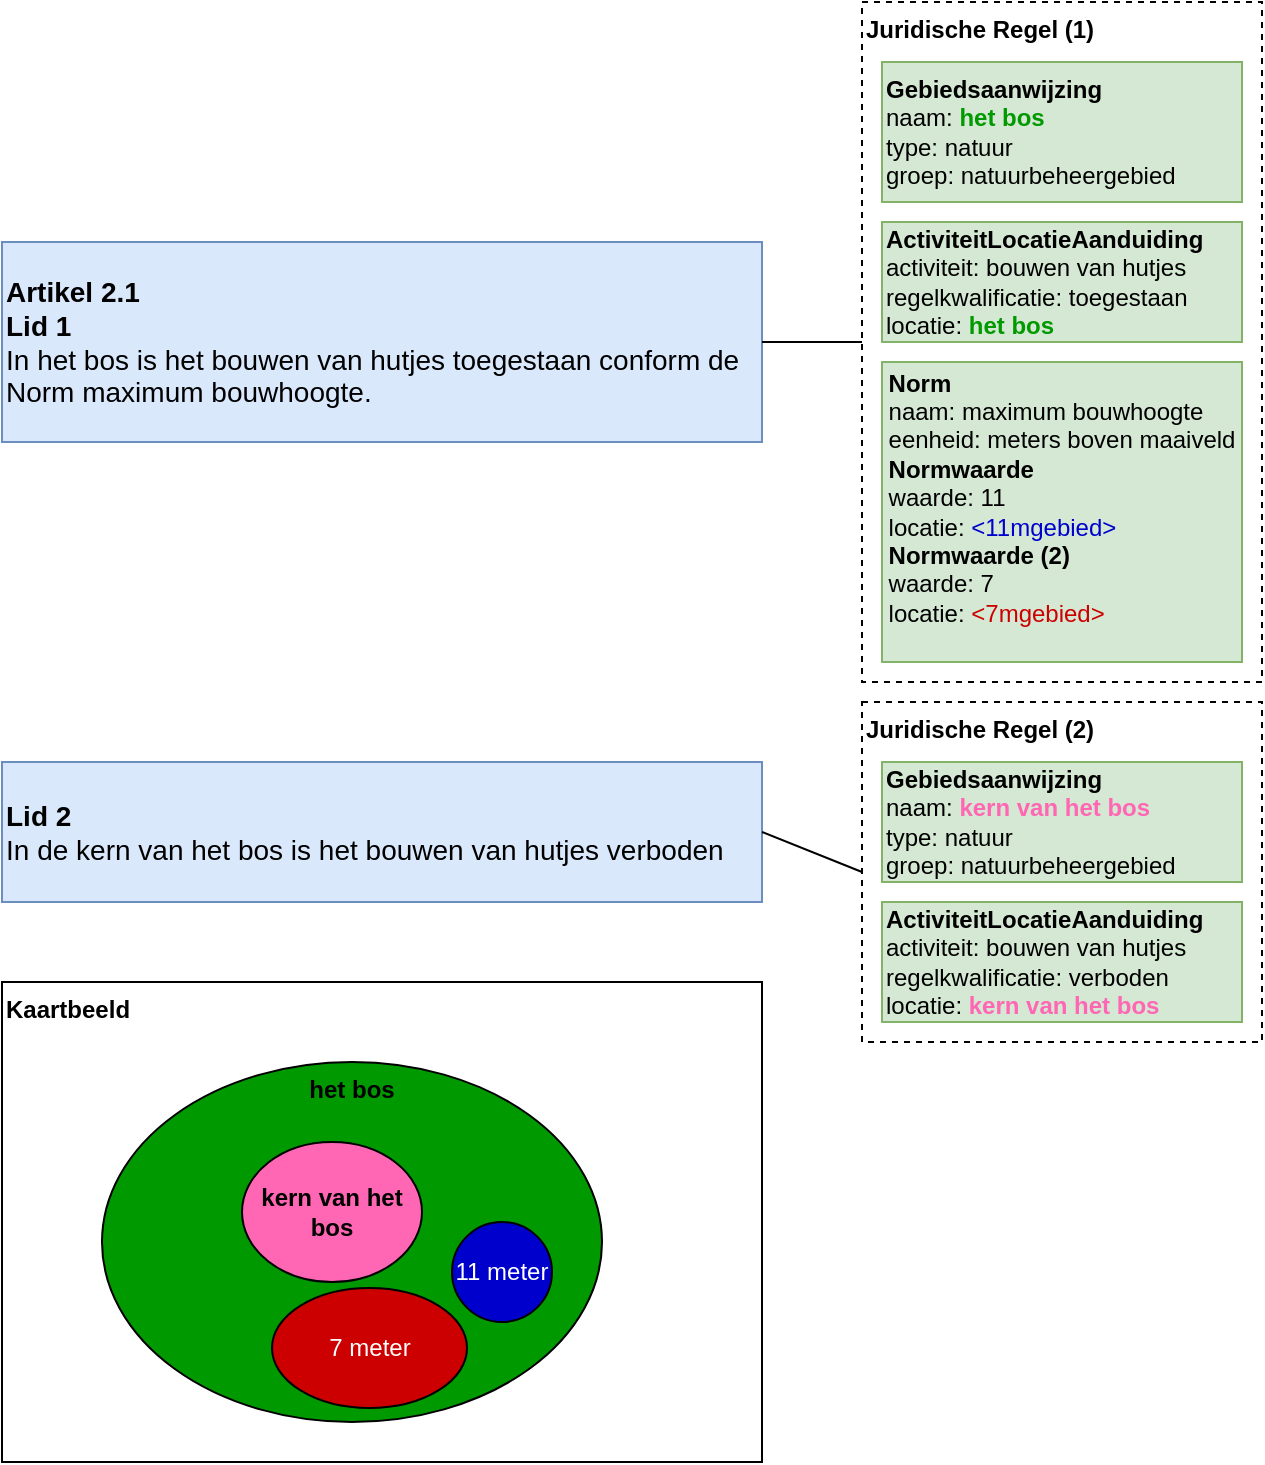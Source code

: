 <mxfile version="12.8.8" type="google" pages="8"><diagram id="zf03Dtr8Pvwxq0SPN4dc" name="2 JR's"><mxGraphModel dx="1422" dy="794" grid="1" gridSize="10" guides="1" tooltips="1" connect="1" arrows="1" fold="1" page="1" pageScale="1" pageWidth="850" pageHeight="1100" math="0" shadow="0"><root><mxCell id="0"/><mxCell id="1" parent="0"/><mxCell id="1HOIKbeWOA4ESn1u8MyD-20" value="&lt;b&gt;Juridische Regel (2)&lt;/b&gt;" style="rounded=0;whiteSpace=wrap;html=1;dashed=1;fillColor=none;align=left;verticalAlign=top;" parent="1" vertex="1"><mxGeometry x="510" y="370" width="200" height="170" as="geometry"/></mxCell><mxCell id="1HOIKbeWOA4ESn1u8MyD-1" value="&lt;font style=&quot;font-size: 14px&quot;&gt;&lt;b&gt;Artikel 2.1&amp;nbsp;&lt;br&gt;Lid 1&lt;/b&gt;&lt;br&gt;In het bos is het bouwen van hutjes toegestaan conform de Norm maximum bouwhoogte.&amp;nbsp;&lt;/font&gt;" style="rounded=0;whiteSpace=wrap;html=1;fillColor=#dae8fc;strokeColor=#6c8ebf;align=left;" parent="1" vertex="1"><mxGeometry x="80" y="140" width="380" height="100" as="geometry"/></mxCell><mxCell id="1HOIKbeWOA4ESn1u8MyD-3" value="&lt;b&gt;Gebiedsaanwijzing&lt;br&gt;&lt;/b&gt;naam: &lt;font color=&quot;#009900&quot;&gt;&lt;b&gt;het bos&lt;/b&gt;&lt;/font&gt;&lt;br&gt;type: natuur&lt;br&gt;groep: natuurbeheergebied" style="rounded=0;whiteSpace=wrap;html=1;fillColor=#d5e8d4;strokeColor=#82b366;align=left;" parent="1" vertex="1"><mxGeometry x="520" y="50" width="180" height="70" as="geometry"/></mxCell><mxCell id="1HOIKbeWOA4ESn1u8MyD-4" value="&lt;b&gt;Gebiedsaanwijzing&lt;/b&gt;&lt;br&gt;naam: &lt;font color=&quot;#ff66b3&quot;&gt;&lt;b&gt;kern van het bos&lt;/b&gt;&lt;/font&gt;&lt;br&gt;type: natuur&lt;br&gt;groep: natuurbeheergebied" style="rounded=0;whiteSpace=wrap;html=1;fillColor=#d5e8d4;strokeColor=#82b366;align=left;" parent="1" vertex="1"><mxGeometry x="520" y="400" width="180" height="60" as="geometry"/></mxCell><mxCell id="1HOIKbeWOA4ESn1u8MyD-6" value="&lt;font style=&quot;font-size: 14px&quot;&gt;&lt;b&gt;Lid 2&lt;br&gt;&lt;/b&gt;In de kern van het bos is het bouwen van hutjes verboden&lt;/font&gt;" style="rounded=0;whiteSpace=wrap;html=1;fillColor=#dae8fc;strokeColor=#6c8ebf;align=left;" parent="1" vertex="1"><mxGeometry x="80" y="400" width="380" height="70" as="geometry"/></mxCell><mxCell id="1HOIKbeWOA4ESn1u8MyD-10" value="&lt;b&gt;ActiviteitLocatieAanduiding&lt;br&gt;&lt;/b&gt;activiteit: bouwen van hutjes&lt;br&gt;regelkwalificatie: toegestaan&lt;br&gt;locatie: &lt;b&gt;&lt;font color=&quot;#009900&quot;&gt;het bos&lt;/font&gt;&lt;/b&gt;" style="rounded=0;whiteSpace=wrap;html=1;fillColor=#d5e8d4;strokeColor=#82b366;align=left;" parent="1" vertex="1"><mxGeometry x="520" y="130" width="180" height="60" as="geometry"/></mxCell><mxCell id="1HOIKbeWOA4ESn1u8MyD-11" value="&lt;div style=&quot;text-align: left&quot;&gt;&lt;b&gt;Norm&lt;/b&gt;&lt;/div&gt;&lt;div style=&quot;text-align: left&quot;&gt;&lt;span&gt;naam: maximum bouwhoogte&lt;/span&gt;&lt;/div&gt;&lt;div style=&quot;text-align: left&quot;&gt;&lt;span&gt;eenheid: meters boven maaiveld&lt;/span&gt;&lt;/div&gt;&lt;div style=&quot;text-align: left&quot;&gt;&lt;span&gt;&lt;b&gt;Normwaarde&lt;/b&gt;&lt;/span&gt;&lt;/div&gt;&lt;div style=&quot;text-align: left&quot;&gt;waarde: 11&lt;/div&gt;&lt;div style=&quot;text-align: left&quot;&gt;locatie: &lt;font color=&quot;#0000cc&quot;&gt;&amp;lt;11mgebied&amp;gt;&lt;/font&gt;&lt;/div&gt;&lt;div style=&quot;text-align: left&quot;&gt;&lt;b&gt;Normwaarde (2)&lt;/b&gt;&lt;/div&gt;&lt;div style=&quot;text-align: left&quot;&gt;waarde: 7&lt;/div&gt;&lt;div style=&quot;text-align: left&quot;&gt;locatie: &lt;font color=&quot;#cc0000&quot;&gt;&amp;lt;7mgebied&amp;gt;&lt;/font&gt;&lt;/div&gt;&lt;div style=&quot;text-align: left&quot;&gt;&lt;br&gt;&lt;/div&gt;" style="rounded=0;whiteSpace=wrap;html=1;fillColor=#d5e8d4;strokeColor=#82b366;" parent="1" vertex="1"><mxGeometry x="520" y="200" width="180" height="150" as="geometry"/></mxCell><mxCell id="1HOIKbeWOA4ESn1u8MyD-14" value="&lt;b&gt;ActiviteitLocatieAanduiding&lt;/b&gt;&lt;br&gt;activiteit: bouwen van hutjes&lt;br&gt;regelkwalificatie: verboden&lt;br&gt;locatie: &lt;font color=&quot;#ff66b3&quot;&gt;&lt;b&gt;kern van het bos&lt;/b&gt;&lt;/font&gt;" style="rounded=0;whiteSpace=wrap;html=1;fillColor=#d5e8d4;strokeColor=#82b366;align=left;" parent="1" vertex="1"><mxGeometry x="520" y="470" width="180" height="60" as="geometry"/></mxCell><mxCell id="1HOIKbeWOA4ESn1u8MyD-16" value="" style="group" parent="1" vertex="1" connectable="0"><mxGeometry x="80" y="510" width="380" height="240" as="geometry"/></mxCell><mxCell id="1HOIKbeWOA4ESn1u8MyD-15" value="&lt;b&gt;Kaartbeeld&lt;/b&gt;" style="rounded=0;whiteSpace=wrap;html=1;align=left;verticalAlign=top;" parent="1HOIKbeWOA4ESn1u8MyD-16" vertex="1"><mxGeometry width="380" height="240" as="geometry"/></mxCell><mxCell id="1HOIKbeWOA4ESn1u8MyD-9" value="" style="group;fillColor=#ffffff;" parent="1HOIKbeWOA4ESn1u8MyD-16" vertex="1" connectable="0"><mxGeometry x="50" y="40" width="310" height="180" as="geometry"/></mxCell><mxCell id="1HOIKbeWOA4ESn1u8MyD-8" value="&lt;b&gt;het bos&lt;/b&gt;" style="ellipse;whiteSpace=wrap;html=1;verticalAlign=top;fillColor=#009900;" parent="1HOIKbeWOA4ESn1u8MyD-9" vertex="1"><mxGeometry width="250" height="180" as="geometry"/></mxCell><mxCell id="1HOIKbeWOA4ESn1u8MyD-7" value="&lt;b&gt;kern van het bos&lt;/b&gt;" style="ellipse;whiteSpace=wrap;html=1;fillColor=#FF66B3;" parent="1HOIKbeWOA4ESn1u8MyD-9" vertex="1"><mxGeometry x="70" y="40" width="90" height="70" as="geometry"/></mxCell><mxCell id="1HOIKbeWOA4ESn1u8MyD-12" value="&lt;font color=&quot;#ffffff&quot;&gt;11 meter&lt;/font&gt;" style="ellipse;whiteSpace=wrap;html=1;align=center;fillColor=#0000CC;" parent="1HOIKbeWOA4ESn1u8MyD-9" vertex="1"><mxGeometry x="175" y="80" width="50" height="50" as="geometry"/></mxCell><mxCell id="1HOIKbeWOA4ESn1u8MyD-13" value="&lt;font color=&quot;#ffffff&quot;&gt;7 meter&lt;/font&gt;" style="ellipse;whiteSpace=wrap;html=1;align=center;fillColor=#CC0000;" parent="1HOIKbeWOA4ESn1u8MyD-9" vertex="1"><mxGeometry x="85" y="113" width="97.5" height="60" as="geometry"/></mxCell><mxCell id="1HOIKbeWOA4ESn1u8MyD-19" value="&lt;b&gt;Juridische Regel (1)&lt;/b&gt;" style="rounded=0;whiteSpace=wrap;html=1;dashed=1;fillColor=none;align=left;verticalAlign=top;" parent="1" vertex="1"><mxGeometry x="510" y="20" width="200" height="340" as="geometry"/></mxCell><mxCell id="CAjzlYXzomfdeQcz7yqA-1" value="" style="endArrow=none;html=1;exitX=1;exitY=0.5;exitDx=0;exitDy=0;entryX=0;entryY=0.5;entryDx=0;entryDy=0;" parent="1" source="1HOIKbeWOA4ESn1u8MyD-1" target="1HOIKbeWOA4ESn1u8MyD-19" edge="1"><mxGeometry width="50" height="50" relative="1" as="geometry"><mxPoint x="400" y="350" as="sourcePoint"/><mxPoint x="450" y="300" as="targetPoint"/></mxGeometry></mxCell><mxCell id="CAjzlYXzomfdeQcz7yqA-2" value="" style="endArrow=none;html=1;exitX=1;exitY=0.5;exitDx=0;exitDy=0;entryX=0;entryY=0.5;entryDx=0;entryDy=0;" parent="1" source="1HOIKbeWOA4ESn1u8MyD-6" target="1HOIKbeWOA4ESn1u8MyD-20" edge="1"><mxGeometry width="50" height="50" relative="1" as="geometry"><mxPoint x="470" y="340" as="sourcePoint"/><mxPoint x="520" y="290" as="targetPoint"/></mxGeometry></mxCell></root></mxGraphModel></diagram><diagram id="cF7j0N1LxoFjr2kUPvl-" name="5 JR's"><mxGraphModel dx="1730" dy="967" grid="1" gridSize="10" guides="1" tooltips="1" connect="1" arrows="1" fold="1" page="1" pageScale="1" pageWidth="850" pageHeight="1100" math="0" shadow="0"><root><mxCell id="PEDKKVL-h8FuRgNq1Uwo-0"/><mxCell id="PEDKKVL-h8FuRgNq1Uwo-1" parent="PEDKKVL-h8FuRgNq1Uwo-0"/><mxCell id="PEDKKVL-h8FuRgNq1Uwo-20" value="&lt;b&gt;Juridische Regel (5)&lt;/b&gt;" style="rounded=0;whiteSpace=wrap;html=1;dashed=1;fillColor=none;align=left;verticalAlign=top;" vertex="1" parent="PEDKKVL-h8FuRgNq1Uwo-1"><mxGeometry x="510" y="520" width="200" height="90" as="geometry"/></mxCell><mxCell id="PEDKKVL-h8FuRgNq1Uwo-19" value="&lt;b&gt;Juridische Regel (3)&lt;/b&gt;" style="rounded=0;whiteSpace=wrap;html=1;dashed=1;fillColor=none;align=left;verticalAlign=top;" vertex="1" parent="PEDKKVL-h8FuRgNq1Uwo-1"><mxGeometry x="510" y="230" width="200" height="180" as="geometry"/></mxCell><mxCell id="PEDKKVL-h8FuRgNq1Uwo-17" value="&lt;b&gt;Juridische Regel (1)&lt;/b&gt;" style="rounded=0;whiteSpace=wrap;html=1;dashed=1;fillColor=none;align=left;verticalAlign=top;" vertex="1" parent="PEDKKVL-h8FuRgNq1Uwo-1"><mxGeometry x="510" y="20" width="200" height="100" as="geometry"/></mxCell><mxCell id="PEDKKVL-h8FuRgNq1Uwo-18" value="&lt;b&gt;Juridische Regel (2)&lt;/b&gt;" style="rounded=0;whiteSpace=wrap;html=1;dashed=1;fillColor=none;align=left;verticalAlign=top;" vertex="1" parent="PEDKKVL-h8FuRgNq1Uwo-1"><mxGeometry x="510" y="130" width="200" height="90" as="geometry"/></mxCell><mxCell id="PEDKKVL-h8FuRgNq1Uwo-2" value="&lt;b&gt;Juridische Regel (4)&lt;/b&gt;" style="rounded=0;whiteSpace=wrap;html=1;dashed=1;fillColor=none;align=left;verticalAlign=top;" vertex="1" parent="PEDKKVL-h8FuRgNq1Uwo-1"><mxGeometry x="510" y="420" width="200" height="90" as="geometry"/></mxCell><mxCell id="PEDKKVL-h8FuRgNq1Uwo-3" value="&lt;font style=&quot;font-size: 14px&quot;&gt;&lt;b&gt;Artikel 2.1&amp;nbsp;&lt;br&gt;Lid 1&lt;/b&gt;&lt;br&gt;In het bos is het bouwen van hutjes toegestaan conform de Norm maximum bouwhoogte.&amp;nbsp;&lt;/font&gt;" style="rounded=0;whiteSpace=wrap;html=1;fillColor=#dae8fc;strokeColor=#6c8ebf;align=left;" vertex="1" parent="PEDKKVL-h8FuRgNq1Uwo-1"><mxGeometry x="80" y="140" width="380" height="100" as="geometry"/></mxCell><mxCell id="PEDKKVL-h8FuRgNq1Uwo-4" value="&lt;b&gt;Gebiedsaanwijzing&lt;br&gt;&lt;/b&gt;naam: &lt;font color=&quot;#009900&quot;&gt;&lt;b&gt;het bos&lt;/b&gt;&lt;/font&gt;&lt;br&gt;type: natuur&lt;br&gt;groep: natuurbeheergebied" style="rounded=0;whiteSpace=wrap;html=1;fillColor=#d5e8d4;strokeColor=#82b366;align=left;" vertex="1" parent="PEDKKVL-h8FuRgNq1Uwo-1"><mxGeometry x="520" y="44" width="180" height="70" as="geometry"/></mxCell><mxCell id="PEDKKVL-h8FuRgNq1Uwo-5" value="&lt;b&gt;Gebiedsaanwijzing&lt;/b&gt;&lt;br&gt;naam: &lt;font color=&quot;#ff66b3&quot;&gt;&lt;b&gt;kern van het bos&lt;/b&gt;&lt;/font&gt;&lt;br&gt;type: natuur&lt;br&gt;groep: natuurbeheergebied" style="rounded=0;whiteSpace=wrap;html=1;fillColor=#d5e8d4;strokeColor=#82b366;align=left;" vertex="1" parent="PEDKKVL-h8FuRgNq1Uwo-1"><mxGeometry x="520" y="444" width="180" height="60" as="geometry"/></mxCell><mxCell id="PEDKKVL-h8FuRgNq1Uwo-6" value="&lt;font style=&quot;font-size: 14px&quot;&gt;&lt;b&gt;Lid 2&lt;br&gt;&lt;/b&gt;In de kern van het bos is het bouwen van hutjes verboden&lt;/font&gt;" style="rounded=0;whiteSpace=wrap;html=1;fillColor=#dae8fc;strokeColor=#6c8ebf;align=left;" vertex="1" parent="PEDKKVL-h8FuRgNq1Uwo-1"><mxGeometry x="80" y="420" width="380" height="70" as="geometry"/></mxCell><mxCell id="PEDKKVL-h8FuRgNq1Uwo-7" value="&lt;b&gt;ActiviteitLocatieAanduiding&lt;br&gt;&lt;/b&gt;activiteit: bouwen van hutjes&lt;br&gt;regelkwalificatie: toegestaan&lt;br&gt;locatie: &lt;b&gt;&lt;font color=&quot;#009900&quot;&gt;het bos&lt;/font&gt;&lt;/b&gt;" style="rounded=0;whiteSpace=wrap;html=1;fillColor=#d5e8d4;strokeColor=#82b366;align=left;" vertex="1" parent="PEDKKVL-h8FuRgNq1Uwo-1"><mxGeometry x="520" y="155" width="180" height="60" as="geometry"/></mxCell><mxCell id="PEDKKVL-h8FuRgNq1Uwo-8" value="&lt;div style=&quot;text-align: left&quot;&gt;&lt;b&gt;Norm&lt;/b&gt;&lt;/div&gt;&lt;div style=&quot;text-align: left&quot;&gt;&lt;span&gt;naam: maximum bouwhoogte&lt;/span&gt;&lt;/div&gt;&lt;div style=&quot;text-align: left&quot;&gt;&lt;span&gt;eenheid: meters boven maaiveld&lt;/span&gt;&lt;/div&gt;&lt;div style=&quot;text-align: left&quot;&gt;&lt;span&gt;&lt;b&gt;Normwaarde&lt;/b&gt;&lt;/span&gt;&lt;/div&gt;&lt;div style=&quot;text-align: left&quot;&gt;waarde: 11&lt;/div&gt;&lt;div style=&quot;text-align: left&quot;&gt;locatie: &lt;font color=&quot;#0000cc&quot;&gt;&amp;lt;11mgebied&amp;gt;&lt;/font&gt;&lt;/div&gt;&lt;div style=&quot;text-align: left&quot;&gt;&lt;b&gt;Normwaarde (2)&lt;/b&gt;&lt;/div&gt;&lt;div style=&quot;text-align: left&quot;&gt;waarde: 7&lt;/div&gt;&lt;div style=&quot;text-align: left&quot;&gt;locatie: &lt;font color=&quot;#cc0000&quot;&gt;&amp;lt;7mgebied&amp;gt;&lt;/font&gt;&lt;/div&gt;&lt;div style=&quot;text-align: left&quot;&gt;&lt;br&gt;&lt;/div&gt;" style="rounded=0;whiteSpace=wrap;html=1;fillColor=#d5e8d4;strokeColor=#82b366;" vertex="1" parent="PEDKKVL-h8FuRgNq1Uwo-1"><mxGeometry x="520" y="254" width="180" height="150" as="geometry"/></mxCell><mxCell id="PEDKKVL-h8FuRgNq1Uwo-9" value="&lt;b&gt;ActiviteitLocatieAanduiding&lt;/b&gt;&lt;br&gt;activiteit: bouwen van hutjes&lt;br&gt;regelkwalificatie: verboden&lt;br&gt;locatie: &lt;font color=&quot;#ff66b3&quot;&gt;&lt;b&gt;kern van het bos&lt;/b&gt;&lt;/font&gt;" style="rounded=0;whiteSpace=wrap;html=1;fillColor=#d5e8d4;strokeColor=#82b366;align=left;" vertex="1" parent="PEDKKVL-h8FuRgNq1Uwo-1"><mxGeometry x="520" y="543" width="180" height="60" as="geometry"/></mxCell><mxCell id="PEDKKVL-h8FuRgNq1Uwo-10" value="" style="group" vertex="1" connectable="0" parent="PEDKKVL-h8FuRgNq1Uwo-1"><mxGeometry x="80" y="520" width="380" height="240" as="geometry"/></mxCell><mxCell id="PEDKKVL-h8FuRgNq1Uwo-11" value="&lt;b&gt;Kaartbeeld&lt;/b&gt;" style="rounded=0;whiteSpace=wrap;html=1;align=left;verticalAlign=top;" vertex="1" parent="PEDKKVL-h8FuRgNq1Uwo-10"><mxGeometry width="380" height="240" as="geometry"/></mxCell><mxCell id="PEDKKVL-h8FuRgNq1Uwo-12" value="" style="group;fillColor=#ffffff;" vertex="1" connectable="0" parent="PEDKKVL-h8FuRgNq1Uwo-10"><mxGeometry x="50" y="40" width="310" height="180" as="geometry"/></mxCell><mxCell id="PEDKKVL-h8FuRgNq1Uwo-13" value="&lt;b&gt;het bos&lt;/b&gt;" style="ellipse;whiteSpace=wrap;html=1;verticalAlign=top;fillColor=#009900;" vertex="1" parent="PEDKKVL-h8FuRgNq1Uwo-12"><mxGeometry width="250" height="180" as="geometry"/></mxCell><mxCell id="PEDKKVL-h8FuRgNq1Uwo-14" value="&lt;b&gt;kern van het bos&lt;/b&gt;" style="ellipse;whiteSpace=wrap;html=1;fillColor=#FF66B3;" vertex="1" parent="PEDKKVL-h8FuRgNq1Uwo-12"><mxGeometry x="70" y="40" width="90" height="70" as="geometry"/></mxCell><mxCell id="PEDKKVL-h8FuRgNq1Uwo-15" value="&lt;font color=&quot;#ffffff&quot;&gt;11 meter&lt;/font&gt;" style="ellipse;whiteSpace=wrap;html=1;align=center;fillColor=#0000CC;" vertex="1" parent="PEDKKVL-h8FuRgNq1Uwo-12"><mxGeometry x="175" y="80" width="50" height="50" as="geometry"/></mxCell><mxCell id="PEDKKVL-h8FuRgNq1Uwo-16" value="&lt;font color=&quot;#ffffff&quot;&gt;7 meter&lt;/font&gt;" style="ellipse;whiteSpace=wrap;html=1;align=center;fillColor=#CC0000;" vertex="1" parent="PEDKKVL-h8FuRgNq1Uwo-12"><mxGeometry x="85" y="113" width="97.5" height="60" as="geometry"/></mxCell><mxCell id="PEDKKVL-h8FuRgNq1Uwo-21" value="" style="endArrow=none;html=1;exitX=1;exitY=0.25;exitDx=0;exitDy=0;entryX=0;entryY=0.5;entryDx=0;entryDy=0;" edge="1" parent="PEDKKVL-h8FuRgNq1Uwo-1" source="PEDKKVL-h8FuRgNq1Uwo-3" target="PEDKKVL-h8FuRgNq1Uwo-17"><mxGeometry width="50" height="50" relative="1" as="geometry"><mxPoint x="330" y="340" as="sourcePoint"/><mxPoint x="380" y="290" as="targetPoint"/></mxGeometry></mxCell><mxCell id="PEDKKVL-h8FuRgNq1Uwo-22" value="" style="endArrow=none;html=1;exitX=1;exitY=0.5;exitDx=0;exitDy=0;entryX=0;entryY=0.5;entryDx=0;entryDy=0;" edge="1" parent="PEDKKVL-h8FuRgNq1Uwo-1" source="PEDKKVL-h8FuRgNq1Uwo-3" target="PEDKKVL-h8FuRgNq1Uwo-18"><mxGeometry width="50" height="50" relative="1" as="geometry"><mxPoint x="390" y="340" as="sourcePoint"/><mxPoint x="440" y="290" as="targetPoint"/></mxGeometry></mxCell><mxCell id="PEDKKVL-h8FuRgNq1Uwo-23" value="" style="endArrow=none;html=1;exitX=1;exitY=0.75;exitDx=0;exitDy=0;entryX=0;entryY=0.5;entryDx=0;entryDy=0;" edge="1" parent="PEDKKVL-h8FuRgNq1Uwo-1" source="PEDKKVL-h8FuRgNq1Uwo-3" target="PEDKKVL-h8FuRgNq1Uwo-19"><mxGeometry width="50" height="50" relative="1" as="geometry"><mxPoint x="440" y="360" as="sourcePoint"/><mxPoint x="490" y="310" as="targetPoint"/></mxGeometry></mxCell><mxCell id="PEDKKVL-h8FuRgNq1Uwo-24" value="" style="endArrow=none;html=1;exitX=1;exitY=0.5;exitDx=0;exitDy=0;entryX=0;entryY=0.5;entryDx=0;entryDy=0;" edge="1" parent="PEDKKVL-h8FuRgNq1Uwo-1" source="PEDKKVL-h8FuRgNq1Uwo-6" target="PEDKKVL-h8FuRgNq1Uwo-2"><mxGeometry width="50" height="50" relative="1" as="geometry"><mxPoint x="350" y="380" as="sourcePoint"/><mxPoint x="400" y="330" as="targetPoint"/></mxGeometry></mxCell><mxCell id="PEDKKVL-h8FuRgNq1Uwo-25" value="" style="endArrow=none;html=1;exitX=1;exitY=0.75;exitDx=0;exitDy=0;entryX=0;entryY=0.5;entryDx=0;entryDy=0;" edge="1" parent="PEDKKVL-h8FuRgNq1Uwo-1" source="PEDKKVL-h8FuRgNq1Uwo-6" target="PEDKKVL-h8FuRgNq1Uwo-20"><mxGeometry width="50" height="50" relative="1" as="geometry"><mxPoint x="560" y="680" as="sourcePoint"/><mxPoint x="610" y="630" as="targetPoint"/></mxGeometry></mxCell></root></mxGraphModel></diagram><diagram id="ARXVUJdQjk2UuEIfWslM" name="Combinatie"><mxGraphModel dx="2287" dy="794" grid="1" gridSize="10" guides="1" tooltips="1" connect="1" arrows="1" fold="1" page="1" pageScale="1" pageWidth="850" pageHeight="1100" math="0" shadow="0"><root><mxCell id="FzMFvyz2IfYRgyjAp0T5-0"/><mxCell id="FzMFvyz2IfYRgyjAp0T5-1" parent="FzMFvyz2IfYRgyjAp0T5-0"/><mxCell id="k5QaOfLSpWxVSHubJrkX-1" value="&lt;b&gt;&lt;font style=&quot;font-size: 19px&quot;&gt;Methode B: altijd-maar-1-OW-object&lt;/font&gt;&lt;/b&gt;" style="rounded=1;whiteSpace=wrap;html=1;verticalAlign=bottom;" parent="FzMFvyz2IfYRgyjAp0T5-1" vertex="1"><mxGeometry x="30" width="790" height="820" as="geometry"/></mxCell><mxCell id="k5QaOfLSpWxVSHubJrkX-0" value="&lt;b&gt;&lt;font style=&quot;font-size: 19px&quot;&gt;Methode A: 1-of-meer-OW-objecten&lt;/font&gt;&lt;/b&gt;" style="rounded=1;whiteSpace=wrap;html=1;verticalAlign=bottom;" parent="FzMFvyz2IfYRgyjAp0T5-1" vertex="1"><mxGeometry x="-770" width="790" height="820" as="geometry"/></mxCell><mxCell id="lSuft99S8uiKBAg2SLT4-0" value="&lt;b&gt;Juridische Regel (5)&lt;/b&gt;" style="rounded=0;whiteSpace=wrap;html=1;dashed=1;fillColor=none;align=left;verticalAlign=top;" parent="FzMFvyz2IfYRgyjAp0T5-1" vertex="1"><mxGeometry x="510" y="520" width="200" height="90" as="geometry"/></mxCell><mxCell id="lSuft99S8uiKBAg2SLT4-1" value="&lt;b&gt;Juridische Regel (3)&lt;/b&gt;" style="rounded=0;whiteSpace=wrap;html=1;dashed=1;fillColor=none;align=left;verticalAlign=top;" parent="FzMFvyz2IfYRgyjAp0T5-1" vertex="1"><mxGeometry x="510" y="230" width="200" height="180" as="geometry"/></mxCell><mxCell id="lSuft99S8uiKBAg2SLT4-2" value="&lt;b&gt;Juridische Regel (1)&lt;/b&gt;" style="rounded=0;whiteSpace=wrap;html=1;dashed=1;fillColor=none;align=left;verticalAlign=top;" parent="FzMFvyz2IfYRgyjAp0T5-1" vertex="1"><mxGeometry x="510" y="20" width="200" height="100" as="geometry"/></mxCell><mxCell id="lSuft99S8uiKBAg2SLT4-3" value="&lt;b&gt;Juridische Regel (2)&lt;/b&gt;" style="rounded=0;whiteSpace=wrap;html=1;dashed=1;fillColor=none;align=left;verticalAlign=top;" parent="FzMFvyz2IfYRgyjAp0T5-1" vertex="1"><mxGeometry x="510" y="130" width="200" height="90" as="geometry"/></mxCell><mxCell id="lSuft99S8uiKBAg2SLT4-4" value="&lt;b&gt;Juridische Regel (4)&lt;/b&gt;" style="rounded=0;whiteSpace=wrap;html=1;dashed=1;fillColor=none;align=left;verticalAlign=top;" parent="FzMFvyz2IfYRgyjAp0T5-1" vertex="1"><mxGeometry x="510" y="420" width="200" height="90" as="geometry"/></mxCell><mxCell id="lSuft99S8uiKBAg2SLT4-5" value="&lt;font style=&quot;font-size: 14px&quot;&gt;&lt;b&gt;Artikel 2.1&amp;nbsp;&lt;br&gt;Lid 1&lt;/b&gt;&lt;br&gt;In het bos is het bouwen van hutjes toegestaan conform de Norm maximum bouwhoogte.&amp;nbsp;&lt;/font&gt;" style="rounded=0;whiteSpace=wrap;html=1;fillColor=#dae8fc;strokeColor=#6c8ebf;align=left;" parent="FzMFvyz2IfYRgyjAp0T5-1" vertex="1"><mxGeometry x="80" y="140" width="380" height="100" as="geometry"/></mxCell><mxCell id="lSuft99S8uiKBAg2SLT4-6" value="&lt;b&gt;Gebiedsaanwijzing&lt;br&gt;&lt;/b&gt;naam: &lt;font color=&quot;#009900&quot;&gt;&lt;b&gt;het bos&lt;/b&gt;&lt;/font&gt;&lt;br&gt;type: natuur&lt;br&gt;groep: natuurbeheergebied" style="rounded=0;whiteSpace=wrap;html=1;fillColor=#d5e8d4;strokeColor=#82b366;align=left;" parent="FzMFvyz2IfYRgyjAp0T5-1" vertex="1"><mxGeometry x="520" y="44" width="180" height="70" as="geometry"/></mxCell><mxCell id="lSuft99S8uiKBAg2SLT4-7" value="&lt;b&gt;Gebiedsaanwijzing&lt;/b&gt;&lt;br&gt;naam: &lt;font color=&quot;#ff66b3&quot;&gt;&lt;b&gt;kern van het bos&lt;/b&gt;&lt;/font&gt;&lt;br&gt;type: natuur&lt;br&gt;groep: natuurbeheergebied" style="rounded=0;whiteSpace=wrap;html=1;fillColor=#d5e8d4;strokeColor=#82b366;align=left;" parent="FzMFvyz2IfYRgyjAp0T5-1" vertex="1"><mxGeometry x="520" y="444" width="180" height="60" as="geometry"/></mxCell><mxCell id="lSuft99S8uiKBAg2SLT4-8" value="&lt;font style=&quot;font-size: 14px&quot;&gt;&lt;b&gt;Lid 2&lt;br&gt;&lt;/b&gt;In de kern van het bos is het bouwen van hutjes verboden&lt;/font&gt;" style="rounded=0;whiteSpace=wrap;html=1;fillColor=#dae8fc;strokeColor=#6c8ebf;align=left;" parent="FzMFvyz2IfYRgyjAp0T5-1" vertex="1"><mxGeometry x="80" y="420" width="380" height="70" as="geometry"/></mxCell><mxCell id="lSuft99S8uiKBAg2SLT4-9" value="&lt;b&gt;ActiviteitLocatieAanduiding&lt;br&gt;&lt;/b&gt;activiteit: bouwen van hutjes&lt;br&gt;regelkwalificatie: toegestaan&lt;br&gt;locatie: &lt;b&gt;&lt;font color=&quot;#009900&quot;&gt;het bos&lt;/font&gt;&lt;/b&gt;" style="rounded=0;whiteSpace=wrap;html=1;fillColor=#d5e8d4;strokeColor=#82b366;align=left;" parent="FzMFvyz2IfYRgyjAp0T5-1" vertex="1"><mxGeometry x="520" y="155" width="180" height="60" as="geometry"/></mxCell><mxCell id="lSuft99S8uiKBAg2SLT4-10" value="&lt;div style=&quot;text-align: left&quot;&gt;&lt;b&gt;Norm&lt;/b&gt;&lt;/div&gt;&lt;div style=&quot;text-align: left&quot;&gt;&lt;span&gt;naam: maximum bouwhoogte&lt;/span&gt;&lt;/div&gt;&lt;div style=&quot;text-align: left&quot;&gt;&lt;span&gt;eenheid: meters boven maaiveld&lt;/span&gt;&lt;/div&gt;&lt;div style=&quot;text-align: left&quot;&gt;&lt;span&gt;&lt;b&gt;Normwaarde&lt;/b&gt;&lt;/span&gt;&lt;/div&gt;&lt;div style=&quot;text-align: left&quot;&gt;waarde: 11&lt;/div&gt;&lt;div style=&quot;text-align: left&quot;&gt;locatie: &lt;font color=&quot;#0000cc&quot;&gt;&amp;lt;11mgebied&amp;gt;&lt;/font&gt;&lt;/div&gt;&lt;div style=&quot;text-align: left&quot;&gt;&lt;b&gt;Normwaarde (2)&lt;/b&gt;&lt;/div&gt;&lt;div style=&quot;text-align: left&quot;&gt;waarde: 7&lt;/div&gt;&lt;div style=&quot;text-align: left&quot;&gt;locatie: &lt;font color=&quot;#cc0000&quot;&gt;&amp;lt;7mgebied&amp;gt;&lt;/font&gt;&lt;/div&gt;&lt;div style=&quot;text-align: left&quot;&gt;&lt;br&gt;&lt;/div&gt;" style="rounded=0;whiteSpace=wrap;html=1;fillColor=#d5e8d4;strokeColor=#82b366;" parent="FzMFvyz2IfYRgyjAp0T5-1" vertex="1"><mxGeometry x="520" y="254" width="180" height="150" as="geometry"/></mxCell><mxCell id="lSuft99S8uiKBAg2SLT4-11" value="&lt;b&gt;ActiviteitLocatieAanduiding&lt;/b&gt;&lt;br&gt;activiteit: bouwen van hutjes&lt;br&gt;regelkwalificatie: verboden&lt;br&gt;locatie: &lt;font color=&quot;#ff66b3&quot;&gt;&lt;b&gt;kern van het bos&lt;/b&gt;&lt;/font&gt;" style="rounded=0;whiteSpace=wrap;html=1;fillColor=#d5e8d4;strokeColor=#82b366;align=left;" parent="FzMFvyz2IfYRgyjAp0T5-1" vertex="1"><mxGeometry x="520" y="543" width="180" height="60" as="geometry"/></mxCell><mxCell id="lSuft99S8uiKBAg2SLT4-12" value="" style="group" parent="FzMFvyz2IfYRgyjAp0T5-1" vertex="1" connectable="0"><mxGeometry x="80" y="520" width="380" height="240" as="geometry"/></mxCell><mxCell id="lSuft99S8uiKBAg2SLT4-13" value="&lt;b&gt;Kaartbeeld&lt;/b&gt;" style="rounded=0;whiteSpace=wrap;html=1;align=left;verticalAlign=top;" parent="lSuft99S8uiKBAg2SLT4-12" vertex="1"><mxGeometry width="380" height="240" as="geometry"/></mxCell><mxCell id="lSuft99S8uiKBAg2SLT4-14" value="" style="group;fillColor=#ffffff;" parent="lSuft99S8uiKBAg2SLT4-12" vertex="1" connectable="0"><mxGeometry x="50" y="40" width="310" height="180" as="geometry"/></mxCell><mxCell id="lSuft99S8uiKBAg2SLT4-15" value="&lt;b&gt;het bos&lt;/b&gt;" style="ellipse;whiteSpace=wrap;html=1;verticalAlign=top;fillColor=#009900;" parent="lSuft99S8uiKBAg2SLT4-14" vertex="1"><mxGeometry width="250" height="180" as="geometry"/></mxCell><mxCell id="lSuft99S8uiKBAg2SLT4-16" value="&lt;b&gt;kern van het bos&lt;/b&gt;" style="ellipse;whiteSpace=wrap;html=1;fillColor=#FF66B3;" parent="lSuft99S8uiKBAg2SLT4-14" vertex="1"><mxGeometry x="70" y="40" width="90" height="70" as="geometry"/></mxCell><mxCell id="lSuft99S8uiKBAg2SLT4-17" value="&lt;font color=&quot;#ffffff&quot;&gt;11 meter&lt;/font&gt;" style="ellipse;whiteSpace=wrap;html=1;align=center;fillColor=#0000CC;" parent="lSuft99S8uiKBAg2SLT4-14" vertex="1"><mxGeometry x="175" y="80" width="50" height="50" as="geometry"/></mxCell><mxCell id="lSuft99S8uiKBAg2SLT4-18" value="&lt;font color=&quot;#ffffff&quot;&gt;7 meter&lt;/font&gt;" style="ellipse;whiteSpace=wrap;html=1;align=center;fillColor=#CC0000;" parent="lSuft99S8uiKBAg2SLT4-14" vertex="1"><mxGeometry x="85" y="113" width="97.5" height="60" as="geometry"/></mxCell><mxCell id="lSuft99S8uiKBAg2SLT4-19" value="" style="endArrow=none;html=1;exitX=1;exitY=0.25;exitDx=0;exitDy=0;entryX=0;entryY=0.5;entryDx=0;entryDy=0;" parent="FzMFvyz2IfYRgyjAp0T5-1" source="lSuft99S8uiKBAg2SLT4-5" target="lSuft99S8uiKBAg2SLT4-2" edge="1"><mxGeometry width="50" height="50" relative="1" as="geometry"><mxPoint x="330" y="340" as="sourcePoint"/><mxPoint x="380" y="290" as="targetPoint"/></mxGeometry></mxCell><mxCell id="lSuft99S8uiKBAg2SLT4-20" value="" style="endArrow=none;html=1;exitX=1;exitY=0.5;exitDx=0;exitDy=0;entryX=0;entryY=0.5;entryDx=0;entryDy=0;" parent="FzMFvyz2IfYRgyjAp0T5-1" source="lSuft99S8uiKBAg2SLT4-5" target="lSuft99S8uiKBAg2SLT4-3" edge="1"><mxGeometry width="50" height="50" relative="1" as="geometry"><mxPoint x="390" y="340" as="sourcePoint"/><mxPoint x="440" y="290" as="targetPoint"/></mxGeometry></mxCell><mxCell id="lSuft99S8uiKBAg2SLT4-21" value="" style="endArrow=none;html=1;exitX=1;exitY=0.75;exitDx=0;exitDy=0;entryX=0;entryY=0.5;entryDx=0;entryDy=0;" parent="FzMFvyz2IfYRgyjAp0T5-1" source="lSuft99S8uiKBAg2SLT4-5" target="lSuft99S8uiKBAg2SLT4-1" edge="1"><mxGeometry width="50" height="50" relative="1" as="geometry"><mxPoint x="440" y="360" as="sourcePoint"/><mxPoint x="490" y="310" as="targetPoint"/></mxGeometry></mxCell><mxCell id="lSuft99S8uiKBAg2SLT4-22" value="" style="endArrow=none;html=1;exitX=1;exitY=0.5;exitDx=0;exitDy=0;entryX=0;entryY=0.5;entryDx=0;entryDy=0;" parent="FzMFvyz2IfYRgyjAp0T5-1" source="lSuft99S8uiKBAg2SLT4-8" target="lSuft99S8uiKBAg2SLT4-4" edge="1"><mxGeometry width="50" height="50" relative="1" as="geometry"><mxPoint x="350" y="380" as="sourcePoint"/><mxPoint x="400" y="330" as="targetPoint"/></mxGeometry></mxCell><mxCell id="lSuft99S8uiKBAg2SLT4-23" value="" style="endArrow=none;html=1;exitX=1;exitY=0.75;exitDx=0;exitDy=0;entryX=0;entryY=0.5;entryDx=0;entryDy=0;" parent="FzMFvyz2IfYRgyjAp0T5-1" source="lSuft99S8uiKBAg2SLT4-8" target="lSuft99S8uiKBAg2SLT4-0" edge="1"><mxGeometry width="50" height="50" relative="1" as="geometry"><mxPoint x="560" y="680" as="sourcePoint"/><mxPoint x="610" y="630" as="targetPoint"/></mxGeometry></mxCell><mxCell id="pgpAAl1r9v9NiMlTNsoJ-19" value="&lt;b&gt;Juridische Regel (2)&lt;/b&gt;" style="rounded=0;whiteSpace=wrap;html=1;dashed=1;fillColor=none;align=left;verticalAlign=top;" parent="FzMFvyz2IfYRgyjAp0T5-1" vertex="1"><mxGeometry x="-270" y="380" width="200" height="170" as="geometry"/></mxCell><mxCell id="pgpAAl1r9v9NiMlTNsoJ-20" value="&lt;font style=&quot;font-size: 14px&quot;&gt;&lt;b&gt;Artikel 2.1&amp;nbsp;&lt;br&gt;Lid 1&lt;/b&gt;&lt;br&gt;In het bos is het bouwen van hutjes toegestaan conform de Norm maximum bouwhoogte.&amp;nbsp;&lt;/font&gt;" style="rounded=0;whiteSpace=wrap;html=1;fillColor=#dae8fc;strokeColor=#6c8ebf;align=left;" parent="FzMFvyz2IfYRgyjAp0T5-1" vertex="1"><mxGeometry x="-700" y="150" width="380" height="100" as="geometry"/></mxCell><mxCell id="pgpAAl1r9v9NiMlTNsoJ-21" value="&lt;b&gt;Gebiedsaanwijzing&lt;br&gt;&lt;/b&gt;naam: &lt;font color=&quot;#009900&quot;&gt;&lt;b&gt;het bos&lt;/b&gt;&lt;/font&gt;&lt;br&gt;type: natuur&lt;br&gt;groep: natuurbeheergebied" style="rounded=0;whiteSpace=wrap;html=1;fillColor=#d5e8d4;strokeColor=#82b366;align=left;" parent="FzMFvyz2IfYRgyjAp0T5-1" vertex="1"><mxGeometry x="-260" y="60" width="180" height="70" as="geometry"/></mxCell><mxCell id="pgpAAl1r9v9NiMlTNsoJ-22" value="&lt;b&gt;Gebiedsaanwijzing&lt;/b&gt;&lt;br&gt;naam: &lt;font color=&quot;#ff66b3&quot;&gt;&lt;b&gt;kern van het bos&lt;/b&gt;&lt;/font&gt;&lt;br&gt;type: natuur&lt;br&gt;groep: natuurbeheergebied" style="rounded=0;whiteSpace=wrap;html=1;fillColor=#d5e8d4;strokeColor=#82b366;align=left;" parent="FzMFvyz2IfYRgyjAp0T5-1" vertex="1"><mxGeometry x="-260" y="410" width="180" height="60" as="geometry"/></mxCell><mxCell id="pgpAAl1r9v9NiMlTNsoJ-23" value="&lt;font style=&quot;font-size: 14px&quot;&gt;&lt;b&gt;Lid 2&lt;br&gt;&lt;/b&gt;In de kern van het bos is het bouwen van hutjes verboden&lt;/font&gt;" style="rounded=0;whiteSpace=wrap;html=1;fillColor=#dae8fc;strokeColor=#6c8ebf;align=left;" parent="FzMFvyz2IfYRgyjAp0T5-1" vertex="1"><mxGeometry x="-700" y="410" width="380" height="70" as="geometry"/></mxCell><mxCell id="pgpAAl1r9v9NiMlTNsoJ-24" value="&lt;b&gt;ActiviteitLocatieAanduiding&lt;br&gt;&lt;/b&gt;activiteit: bouwen van hutjes&lt;br&gt;regelkwalificatie: toegestaan&lt;br&gt;locatie: &lt;b&gt;&lt;font color=&quot;#009900&quot;&gt;het bos&lt;/font&gt;&lt;/b&gt;" style="rounded=0;whiteSpace=wrap;html=1;fillColor=#d5e8d4;strokeColor=#82b366;align=left;" parent="FzMFvyz2IfYRgyjAp0T5-1" vertex="1"><mxGeometry x="-260" y="140" width="180" height="60" as="geometry"/></mxCell><mxCell id="pgpAAl1r9v9NiMlTNsoJ-25" value="&lt;div style=&quot;text-align: left&quot;&gt;&lt;b&gt;Norm&lt;/b&gt;&lt;/div&gt;&lt;div style=&quot;text-align: left&quot;&gt;&lt;span&gt;naam: maximum bouwhoogte&lt;/span&gt;&lt;/div&gt;&lt;div style=&quot;text-align: left&quot;&gt;&lt;span&gt;eenheid: meters boven maaiveld&lt;/span&gt;&lt;/div&gt;&lt;div style=&quot;text-align: left&quot;&gt;&lt;span&gt;&lt;b&gt;Normwaarde&lt;/b&gt;&lt;/span&gt;&lt;/div&gt;&lt;div style=&quot;text-align: left&quot;&gt;waarde: 11&lt;/div&gt;&lt;div style=&quot;text-align: left&quot;&gt;locatie: &lt;font color=&quot;#0000cc&quot;&gt;&amp;lt;11mgebied&amp;gt;&lt;/font&gt;&lt;/div&gt;&lt;div style=&quot;text-align: left&quot;&gt;&lt;b&gt;Normwaarde (2)&lt;/b&gt;&lt;/div&gt;&lt;div style=&quot;text-align: left&quot;&gt;waarde: 7&lt;/div&gt;&lt;div style=&quot;text-align: left&quot;&gt;locatie: &lt;font color=&quot;#cc0000&quot;&gt;&amp;lt;7mgebied&amp;gt;&lt;/font&gt;&lt;/div&gt;&lt;div style=&quot;text-align: left&quot;&gt;&lt;br&gt;&lt;/div&gt;" style="rounded=0;whiteSpace=wrap;html=1;fillColor=#d5e8d4;strokeColor=#82b366;" parent="FzMFvyz2IfYRgyjAp0T5-1" vertex="1"><mxGeometry x="-260" y="210" width="180" height="150" as="geometry"/></mxCell><mxCell id="pgpAAl1r9v9NiMlTNsoJ-26" value="&lt;b&gt;ActiviteitLocatieAanduiding&lt;/b&gt;&lt;br&gt;activiteit: bouwen van hutjes&lt;br&gt;regelkwalificatie: verboden&lt;br&gt;locatie: &lt;font color=&quot;#ff66b3&quot;&gt;&lt;b&gt;kern van het bos&lt;/b&gt;&lt;/font&gt;" style="rounded=0;whiteSpace=wrap;html=1;fillColor=#d5e8d4;strokeColor=#82b366;align=left;" parent="FzMFvyz2IfYRgyjAp0T5-1" vertex="1"><mxGeometry x="-260" y="480" width="180" height="60" as="geometry"/></mxCell><mxCell id="pgpAAl1r9v9NiMlTNsoJ-27" value="" style="group" parent="FzMFvyz2IfYRgyjAp0T5-1" vertex="1" connectable="0"><mxGeometry x="-700" y="520" width="380" height="240" as="geometry"/></mxCell><mxCell id="pgpAAl1r9v9NiMlTNsoJ-28" value="&lt;b&gt;Kaartbeeld&lt;/b&gt;" style="rounded=0;whiteSpace=wrap;html=1;align=left;verticalAlign=top;" parent="pgpAAl1r9v9NiMlTNsoJ-27" vertex="1"><mxGeometry width="380" height="240" as="geometry"/></mxCell><mxCell id="pgpAAl1r9v9NiMlTNsoJ-29" value="" style="group;fillColor=#ffffff;" parent="pgpAAl1r9v9NiMlTNsoJ-27" vertex="1" connectable="0"><mxGeometry x="50" y="40" width="310" height="180" as="geometry"/></mxCell><mxCell id="pgpAAl1r9v9NiMlTNsoJ-30" value="&lt;b&gt;het bos&lt;/b&gt;" style="ellipse;whiteSpace=wrap;html=1;verticalAlign=top;fillColor=#009900;" parent="pgpAAl1r9v9NiMlTNsoJ-29" vertex="1"><mxGeometry width="250" height="180" as="geometry"/></mxCell><mxCell id="pgpAAl1r9v9NiMlTNsoJ-31" value="&lt;b&gt;kern van het bos&lt;/b&gt;" style="ellipse;whiteSpace=wrap;html=1;fillColor=#FF66B3;" parent="pgpAAl1r9v9NiMlTNsoJ-29" vertex="1"><mxGeometry x="70" y="40" width="90" height="70" as="geometry"/></mxCell><mxCell id="pgpAAl1r9v9NiMlTNsoJ-32" value="&lt;font color=&quot;#ffffff&quot;&gt;11 meter&lt;/font&gt;" style="ellipse;whiteSpace=wrap;html=1;align=center;fillColor=#0000CC;" parent="pgpAAl1r9v9NiMlTNsoJ-29" vertex="1"><mxGeometry x="175" y="80" width="50" height="50" as="geometry"/></mxCell><mxCell id="pgpAAl1r9v9NiMlTNsoJ-33" value="&lt;font color=&quot;#ffffff&quot;&gt;7 meter&lt;/font&gt;" style="ellipse;whiteSpace=wrap;html=1;align=center;fillColor=#CC0000;" parent="pgpAAl1r9v9NiMlTNsoJ-29" vertex="1"><mxGeometry x="85" y="113" width="97.5" height="60" as="geometry"/></mxCell><mxCell id="pgpAAl1r9v9NiMlTNsoJ-34" value="&lt;b&gt;Juridische Regel (1)&lt;/b&gt;" style="rounded=0;whiteSpace=wrap;html=1;dashed=1;fillColor=none;align=left;verticalAlign=top;" parent="FzMFvyz2IfYRgyjAp0T5-1" vertex="1"><mxGeometry x="-270" y="30" width="200" height="340" as="geometry"/></mxCell><mxCell id="pgpAAl1r9v9NiMlTNsoJ-35" value="" style="endArrow=none;html=1;exitX=1;exitY=0.5;exitDx=0;exitDy=0;entryX=0;entryY=0.5;entryDx=0;entryDy=0;" parent="FzMFvyz2IfYRgyjAp0T5-1" source="pgpAAl1r9v9NiMlTNsoJ-20" target="pgpAAl1r9v9NiMlTNsoJ-34" edge="1"><mxGeometry width="50" height="50" relative="1" as="geometry"><mxPoint x="-380" y="360" as="sourcePoint"/><mxPoint x="-330" y="310" as="targetPoint"/></mxGeometry></mxCell><mxCell id="pgpAAl1r9v9NiMlTNsoJ-36" value="" style="endArrow=none;html=1;exitX=1;exitY=0.5;exitDx=0;exitDy=0;entryX=0;entryY=0.5;entryDx=0;entryDy=0;" parent="FzMFvyz2IfYRgyjAp0T5-1" source="pgpAAl1r9v9NiMlTNsoJ-23" target="pgpAAl1r9v9NiMlTNsoJ-19" edge="1"><mxGeometry width="50" height="50" relative="1" as="geometry"><mxPoint x="-310" y="350" as="sourcePoint"/><mxPoint x="-260" y="300" as="targetPoint"/></mxGeometry></mxCell></root></mxGraphModel></diagram><diagram id="JbtB1mt1tzVPyF7kPhns" name="Voorbeeld (2)"><mxGraphModel dx="2272" dy="1894" grid="1" gridSize="10" guides="1" tooltips="1" connect="1" arrows="1" fold="1" page="1" pageScale="1" pageWidth="850" pageHeight="1100" math="0" shadow="0"><root><mxCell id="O-brAYFAYbJqfsUwJGmg-0"/><mxCell id="O-brAYFAYbJqfsUwJGmg-1" parent="O-brAYFAYbJqfsUwJGmg-0"/><mxCell id="Mssf_A_95RddHumsDOtx-0" value="&lt;b&gt;&lt;font style=&quot;font-size: 19px&quot;&gt;Methode B: altijd-maar-1-OW-object&lt;/font&gt;&lt;/b&gt;" style="rounded=1;whiteSpace=wrap;html=1;verticalAlign=bottom;" parent="O-brAYFAYbJqfsUwJGmg-1" vertex="1"><mxGeometry x="60" y="-40" width="690" height="910" as="geometry"/></mxCell><mxCell id="Mssf_A_95RddHumsDOtx-72" value="&lt;b&gt;Juridische Regel (6)&lt;/b&gt;" style="rounded=0;whiteSpace=wrap;html=1;dashed=1;fillColor=none;align=left;verticalAlign=top;" parent="O-brAYFAYbJqfsUwJGmg-1" vertex="1"><mxGeometry x="515" y="637" width="200" height="193" as="geometry"/></mxCell><mxCell id="Mssf_A_95RddHumsDOtx-1" value="&lt;b&gt;&lt;font style=&quot;font-size: 19px&quot;&gt;Methode A: 1-of-meer-OW-objecten&lt;/font&gt;&lt;/b&gt;" style="rounded=1;whiteSpace=wrap;html=1;verticalAlign=bottom;" parent="O-brAYFAYbJqfsUwJGmg-1" vertex="1"><mxGeometry x="-770" y="-40" width="780" height="900" as="geometry"/></mxCell><mxCell id="Mssf_A_95RddHumsDOtx-41" value="&lt;b&gt;Juridische Regel (1)&lt;/b&gt;" style="rounded=0;whiteSpace=wrap;html=1;dashed=1;fillColor=none;align=left;verticalAlign=top;" parent="O-brAYFAYbJqfsUwJGmg-1" vertex="1"><mxGeometry x="-270" y="-10" width="210" height="380" as="geometry"/></mxCell><mxCell id="Mssf_A_95RddHumsDOtx-2" value="&lt;b&gt;Juridische Regel (5)&lt;/b&gt;" style="rounded=0;whiteSpace=wrap;html=1;dashed=1;fillColor=none;align=left;verticalAlign=top;" parent="O-brAYFAYbJqfsUwJGmg-1" vertex="1"><mxGeometry x="515" y="511" width="200" height="119" as="geometry"/></mxCell><mxCell id="Mssf_A_95RddHumsDOtx-3" value="&lt;b&gt;Juridische Regel (3)&lt;/b&gt;" style="rounded=0;whiteSpace=wrap;html=1;dashed=1;fillColor=none;align=left;verticalAlign=top;" parent="O-brAYFAYbJqfsUwJGmg-1" vertex="1"><mxGeometry x="515" y="211" width="200" height="180" as="geometry"/></mxCell><mxCell id="Mssf_A_95RddHumsDOtx-4" value="&lt;b&gt;Juridische Regel (1)&lt;/b&gt;" style="rounded=0;whiteSpace=wrap;html=1;dashed=1;fillColor=none;align=left;verticalAlign=top;" parent="O-brAYFAYbJqfsUwJGmg-1" vertex="1"><mxGeometry x="515" y="-19" width="200" height="110" as="geometry"/></mxCell><mxCell id="Mssf_A_95RddHumsDOtx-5" value="&lt;b&gt;Juridische Regel (2)&lt;/b&gt;" style="rounded=0;whiteSpace=wrap;html=1;dashed=1;fillColor=none;align=left;verticalAlign=top;" parent="O-brAYFAYbJqfsUwJGmg-1" vertex="1"><mxGeometry x="515" y="95" width="200" height="110" as="geometry"/></mxCell><mxCell id="Mssf_A_95RddHumsDOtx-6" value="&lt;b&gt;Juridische Regel (4)&lt;/b&gt;" style="rounded=0;whiteSpace=wrap;html=1;dashed=1;fillColor=none;align=left;verticalAlign=top;" parent="O-brAYFAYbJqfsUwJGmg-1" vertex="1"><mxGeometry x="515" y="395" width="200" height="110" as="geometry"/></mxCell><mxCell id="Mssf_A_95RddHumsDOtx-21" value="" style="endArrow=none;html=1;exitX=1;exitY=0.25;exitDx=0;exitDy=0;entryX=0;entryY=0.5;entryDx=0;entryDy=0;" parent="O-brAYFAYbJqfsUwJGmg-1" target="Mssf_A_95RddHumsDOtx-4" edge="1"><mxGeometry width="50" height="50" relative="1" as="geometry"><mxPoint x="460" y="165" as="sourcePoint"/><mxPoint x="380" y="290" as="targetPoint"/></mxGeometry></mxCell><mxCell id="Mssf_A_95RddHumsDOtx-22" value="" style="endArrow=none;html=1;exitX=1;exitY=0.5;exitDx=0;exitDy=0;entryX=0;entryY=0.5;entryDx=0;entryDy=0;" parent="O-brAYFAYbJqfsUwJGmg-1" target="Mssf_A_95RddHumsDOtx-5" edge="1"><mxGeometry width="50" height="50" relative="1" as="geometry"><mxPoint x="460" y="190" as="sourcePoint"/><mxPoint x="440" y="290" as="targetPoint"/></mxGeometry></mxCell><mxCell id="Mssf_A_95RddHumsDOtx-23" value="" style="endArrow=none;html=1;exitX=1;exitY=0.75;exitDx=0;exitDy=0;entryX=0;entryY=0.5;entryDx=0;entryDy=0;" parent="O-brAYFAYbJqfsUwJGmg-1" target="Mssf_A_95RddHumsDOtx-3" edge="1"><mxGeometry width="50" height="50" relative="1" as="geometry"><mxPoint x="460" y="215" as="sourcePoint"/><mxPoint x="490" y="310" as="targetPoint"/></mxGeometry></mxCell><mxCell id="Mssf_A_95RddHumsDOtx-24" value="" style="endArrow=none;html=1;exitX=1;exitY=0.25;exitDx=0;exitDy=0;entryX=0;entryY=0.5;entryDx=0;entryDy=0;" parent="O-brAYFAYbJqfsUwJGmg-1" source="Mssf_A_95RddHumsDOtx-57" target="Mssf_A_95RddHumsDOtx-6" edge="1"><mxGeometry width="50" height="50" relative="1" as="geometry"><mxPoint x="460" y="455" as="sourcePoint"/><mxPoint x="400" y="330" as="targetPoint"/></mxGeometry></mxCell><mxCell id="Mssf_A_95RddHumsDOtx-25" value="" style="endArrow=none;html=1;exitX=1;exitY=0.5;exitDx=0;exitDy=0;entryX=0;entryY=0.5;entryDx=0;entryDy=0;" parent="O-brAYFAYbJqfsUwJGmg-1" source="Mssf_A_95RddHumsDOtx-57" target="Mssf_A_95RddHumsDOtx-2" edge="1"><mxGeometry width="50" height="50" relative="1" as="geometry"><mxPoint x="460" y="472.5" as="sourcePoint"/><mxPoint x="610" y="630" as="targetPoint"/></mxGeometry></mxCell><mxCell id="Mssf_A_95RddHumsDOtx-26" value="&lt;b&gt;Juridische Regel (2)&lt;/b&gt;" style="rounded=0;whiteSpace=wrap;html=1;dashed=1;fillColor=none;align=left;verticalAlign=top;" parent="O-brAYFAYbJqfsUwJGmg-1" vertex="1"><mxGeometry x="-270" y="380" width="210" height="410" as="geometry"/></mxCell><mxCell id="Mssf_A_95RddHumsDOtx-27" value="&lt;font style=&quot;font-size: 14px&quot;&gt;&lt;b&gt;Artikel 2.1&amp;nbsp;&lt;br&gt;Lid 1&lt;/b&gt;&lt;br&gt;In het 'stedelijk gebied evenementen' is het houden van een evenement slechts toegestaan wanneer het aantal aanwezigen, bestaande uit organisatoren, medewerkers en bezoekers, niet meer bedraagt dan het per locatie aangegeven maximum aantal aanwezigen.&lt;/font&gt;" style="rounded=0;whiteSpace=wrap;html=1;fillColor=#dae8fc;strokeColor=#6c8ebf;align=left;" parent="O-brAYFAYbJqfsUwJGmg-1" vertex="1"><mxGeometry x="-700" y="150" width="380" height="120" as="geometry"/></mxCell><mxCell id="Mssf_A_95RddHumsDOtx-28" value="&lt;b&gt;Gebiedsaanwijzing&lt;br&gt;&lt;/b&gt;naam: &lt;b&gt;&lt;font color=&quot;#7ea6e0&quot;&gt;stedelijk gebied evenementen&lt;/font&gt; &lt;br&gt;&lt;font color=&quot;#009900&quot;&gt;t&lt;/font&gt;&lt;/b&gt;ype: ruimtelijk gebruik&lt;br&gt;groep: stedelijk gebied" style="rounded=0;whiteSpace=wrap;html=1;fillColor=#d5e8d4;strokeColor=#82b366;align=left;" parent="O-brAYFAYbJqfsUwJGmg-1" vertex="1"><mxGeometry x="-260" y="20" width="190" height="80" as="geometry"/></mxCell><mxCell id="Mssf_A_95RddHumsDOtx-30" value="&lt;font style=&quot;font-size: 14px&quot;&gt;&lt;b&gt;Lid 2&lt;br&gt;&lt;/b&gt;In het 'gebied evenementen beperkte geluidsbelasting' is het houden van een evenement slechts toegestaan wanneer het geluid op de gevel van een geluidgevoelig gebouw niet meer bedraagt dan de per locatie aangegeven maximum geluidbelasting.&lt;/font&gt;" style="rounded=0;whiteSpace=wrap;html=1;fillColor=#dae8fc;strokeColor=#6c8ebf;align=left;" parent="O-brAYFAYbJqfsUwJGmg-1" vertex="1"><mxGeometry x="-700" y="370" width="380" height="110" as="geometry"/></mxCell><mxCell id="Mssf_A_95RddHumsDOtx-31" value="&lt;b&gt;ActiviteitLocatieAanduiding&lt;br&gt;&lt;/b&gt;activiteit: het houden van een evenement&lt;br&gt;regelkwalificatie: toegestaan&lt;br&gt;locatie: &lt;font color=&quot;#7ea6e0&quot;&gt;&lt;b&gt;stedelijk gebied evenementen&lt;/b&gt;&lt;/font&gt;" style="rounded=0;whiteSpace=wrap;html=1;fillColor=#d5e8d4;strokeColor=#82b366;align=left;" parent="O-brAYFAYbJqfsUwJGmg-1" vertex="1"><mxGeometry x="-260" y="110" width="190" height="84" as="geometry"/></mxCell><mxCell id="Mssf_A_95RddHumsDOtx-32" value="&lt;div style=&quot;text-align: left&quot;&gt;&lt;b&gt;Norm&lt;/b&gt;&lt;/div&gt;&lt;div style=&quot;text-align: left&quot;&gt;&lt;span&gt;naam: maximum aantal aanwezigen&lt;/span&gt;&lt;/div&gt;&lt;div style=&quot;text-align: left&quot;&gt;&lt;span&gt;eenheid: aanwezige personen&lt;/span&gt;&lt;/div&gt;&lt;div style=&quot;text-align: left&quot;&gt;&lt;span&gt;&lt;b&gt;Normwaarde&lt;/b&gt;&lt;/span&gt;&lt;/div&gt;&lt;div style=&quot;text-align: left&quot;&gt;waarde: 1100&lt;/div&gt;&lt;div style=&quot;text-align: left&quot;&gt;locatie: &lt;font color=&quot;#0000cc&quot;&gt;&amp;lt;1100aanwezigengebied&amp;gt;&lt;/font&gt;&lt;/div&gt;&lt;div style=&quot;text-align: left&quot;&gt;&lt;b&gt;Normwaarde (2)&lt;/b&gt;&lt;/div&gt;&lt;div style=&quot;text-align: left&quot;&gt;waarde: 700&lt;/div&gt;&lt;div style=&quot;text-align: left&quot;&gt;locatie: &lt;font color=&quot;#cc0000&quot;&gt;&amp;lt;700aanwezigengebied&amp;gt;&lt;/font&gt;&lt;/div&gt;&lt;div style=&quot;text-align: left&quot;&gt;&lt;br&gt;&lt;/div&gt;" style="rounded=0;whiteSpace=wrap;html=1;fillColor=#d5e8d4;strokeColor=#82b366;" parent="O-brAYFAYbJqfsUwJGmg-1" vertex="1"><mxGeometry x="-260" y="210" width="190" height="150" as="geometry"/></mxCell><mxCell id="Mssf_A_95RddHumsDOtx-33" value="&lt;b&gt;ActiviteitLocatieAanduiding&lt;/b&gt;&lt;br&gt;activiteit: het houden van een evenement&lt;br&gt;regelkwalificatie: toegestaan&lt;br&gt;locatie:&amp;nbsp;&lt;b style=&quot;color: rgb(255 , 102 , 179)&quot;&gt;gebied evenementen beperkte geluidsbelasting&lt;/b&gt;" style="rounded=0;whiteSpace=wrap;html=1;fillColor=#d5e8d4;strokeColor=#82b366;align=left;" parent="O-brAYFAYbJqfsUwJGmg-1" vertex="1"><mxGeometry x="-260" y="504" width="190" height="86" as="geometry"/></mxCell><mxCell id="Mssf_A_95RddHumsDOtx-34" value="" style="group" parent="O-brAYFAYbJqfsUwJGmg-1" vertex="1" connectable="0"><mxGeometry x="-700" y="520" width="380" height="240" as="geometry"/></mxCell><mxCell id="Mssf_A_95RddHumsDOtx-35" value="&lt;b&gt;Kaartbeeld&lt;/b&gt;" style="rounded=0;whiteSpace=wrap;html=1;align=left;verticalAlign=top;" parent="Mssf_A_95RddHumsDOtx-34" vertex="1"><mxGeometry width="380" height="240" as="geometry"/></mxCell><mxCell id="Mssf_A_95RddHumsDOtx-36" value="" style="group;fillColor=#ffffff;" parent="Mssf_A_95RddHumsDOtx-34" vertex="1" connectable="0"><mxGeometry x="50" y="40" width="310" height="180" as="geometry"/></mxCell><mxCell id="Mssf_A_95RddHumsDOtx-37" value="&lt;b&gt;stedelijk gebied &lt;br&gt;evenementen&lt;/b&gt;" style="ellipse;whiteSpace=wrap;html=1;verticalAlign=top;fillColor=#A9C4EB;" parent="Mssf_A_95RddHumsDOtx-36" vertex="1"><mxGeometry width="250" height="180" as="geometry"/></mxCell><mxCell id="Mssf_A_95RddHumsDOtx-38" value="&lt;b style=&quot;text-align: left&quot;&gt;&lt;br&gt;gebied evenementen beperkte geluidsbelasting&lt;/b&gt;" style="ellipse;whiteSpace=wrap;html=1;fillColor=#FF66B3;verticalAlign=top;" parent="Mssf_A_95RddHumsDOtx-36" vertex="1"><mxGeometry x="70" y="40" width="150" height="130" as="geometry"/></mxCell><mxCell id="Mssf_A_95RddHumsDOtx-39" value="&lt;font color=&quot;#ffffff&quot;&gt;1100 aanwezigen&lt;/font&gt;" style="ellipse;whiteSpace=wrap;html=1;align=center;fillColor=#0000CC;" parent="Mssf_A_95RddHumsDOtx-36" vertex="1"><mxGeometry x="175" y="80" width="50" height="50" as="geometry"/></mxCell><mxCell id="Mssf_A_95RddHumsDOtx-40" value="&lt;font color=&quot;#ffffff&quot;&gt;700 aanwezigen&lt;/font&gt;" style="ellipse;whiteSpace=wrap;html=1;align=center;fillColor=#CC0000;" parent="Mssf_A_95RddHumsDOtx-36" vertex="1"><mxGeometry x="87" y="109" width="97.5" height="60" as="geometry"/></mxCell><mxCell id="Mssf_A_95RddHumsDOtx-42" value="" style="endArrow=none;html=1;exitX=1;exitY=0.5;exitDx=0;exitDy=0;entryX=0;entryY=0.5;entryDx=0;entryDy=0;" parent="O-brAYFAYbJqfsUwJGmg-1" source="Mssf_A_95RddHumsDOtx-27" target="Mssf_A_95RddHumsDOtx-41" edge="1"><mxGeometry width="50" height="50" relative="1" as="geometry"><mxPoint x="-380" y="360" as="sourcePoint"/><mxPoint x="-330" y="310" as="targetPoint"/></mxGeometry></mxCell><mxCell id="Mssf_A_95RddHumsDOtx-43" value="" style="endArrow=none;html=1;exitX=1;exitY=0.5;exitDx=0;exitDy=0;entryX=0;entryY=0.5;entryDx=0;entryDy=0;" parent="O-brAYFAYbJqfsUwJGmg-1" source="Mssf_A_95RddHumsDOtx-30" target="Mssf_A_95RddHumsDOtx-26" edge="1"><mxGeometry width="50" height="50" relative="1" as="geometry"><mxPoint x="-310" y="350" as="sourcePoint"/><mxPoint x="-260" y="300" as="targetPoint"/></mxGeometry></mxCell><mxCell id="Mssf_A_95RddHumsDOtx-44" value="&lt;b&gt;Norm&lt;/b&gt;&lt;br&gt;naam: &lt;b&gt;maximum geluidsbelasting&lt;/b&gt;&lt;br&gt;eenheid: decibel&lt;br&gt;&lt;b&gt;Normwaarde&lt;/b&gt;&lt;br&gt;waarde: 50&lt;br&gt;locatie:&amp;nbsp;&lt;span style=&quot;color: rgb(0 , 0 , 204)&quot;&gt;&amp;lt;1100aanwezigengebied&amp;gt;&lt;/span&gt;&lt;br&gt;&lt;b&gt;Normwaarde (2)&lt;/b&gt;&lt;br&gt;waarde: 40&lt;br&gt;locatie:&amp;nbsp;&lt;span style=&quot;color: rgb(204 , 0 , 0)&quot;&gt;&amp;lt;700aanwezigengebied&amp;gt;&lt;/span&gt;" style="rounded=0;whiteSpace=wrap;html=1;fillColor=#d5e8d4;strokeColor=#82b366;align=left;" parent="O-brAYFAYbJqfsUwJGmg-1" vertex="1"><mxGeometry x="-260" y="610" width="190" height="167" as="geometry"/></mxCell><mxCell id="Mssf_A_95RddHumsDOtx-45" value="&lt;div style=&quot;text-align: left&quot;&gt;&lt;b&gt;Norm&lt;/b&gt;&lt;/div&gt;&lt;div style=&quot;text-align: left&quot;&gt;&lt;span&gt;naam: maximum aantal aanwezigen&lt;/span&gt;&lt;/div&gt;&lt;div style=&quot;text-align: left&quot;&gt;&lt;span&gt;eenheid: aanwezige personen&lt;/span&gt;&lt;/div&gt;&lt;div style=&quot;text-align: left&quot;&gt;&lt;span&gt;&lt;b&gt;Normwaarde&lt;/b&gt;&lt;/span&gt;&lt;/div&gt;&lt;div style=&quot;text-align: left&quot;&gt;waarde: 1100&lt;/div&gt;&lt;div style=&quot;text-align: left&quot;&gt;locatie: &lt;font color=&quot;#0000cc&quot;&gt;&amp;lt;1100aanwezigengebied&amp;gt;&lt;/font&gt;&lt;/div&gt;&lt;div style=&quot;text-align: left&quot;&gt;&lt;b&gt;Normwaarde (2)&lt;/b&gt;&lt;/div&gt;&lt;div style=&quot;text-align: left&quot;&gt;waarde: 700&lt;/div&gt;&lt;div style=&quot;text-align: left&quot;&gt;locatie: &lt;font color=&quot;#cc0000&quot;&gt;&amp;lt;700aanwezigengebied&amp;gt;&lt;/font&gt;&lt;/div&gt;&lt;div style=&quot;text-align: left&quot;&gt;&lt;br&gt;&lt;/div&gt;" style="rounded=0;whiteSpace=wrap;html=1;fillColor=#d5e8d4;strokeColor=#82b366;" parent="O-brAYFAYbJqfsUwJGmg-1" vertex="1"><mxGeometry x="-260" y="210" width="190" height="150" as="geometry"/></mxCell><mxCell id="Mssf_A_95RddHumsDOtx-46" value="&lt;b&gt;Gebiedsaanwijzing&lt;/b&gt;&lt;br&gt;naam: &lt;font color=&quot;#ff66b3&quot;&gt;&lt;b&gt;gebied evenementen beperkte geluidsbelasting&lt;/b&gt;&lt;/font&gt;&lt;br&gt;type: geluid&lt;br&gt;groep: aandachtsgebied geluid" style="rounded=0;whiteSpace=wrap;html=1;fillColor=#d5e8d4;strokeColor=#82b366;align=left;" parent="O-brAYFAYbJqfsUwJGmg-1" vertex="1"><mxGeometry x="-260" y="410" width="190" height="80" as="geometry"/></mxCell><mxCell id="Mssf_A_95RddHumsDOtx-55" value="&lt;font style=&quot;font-size: 14px&quot;&gt;&lt;b&gt;Artikel 2.1&amp;nbsp;&lt;br&gt;Lid 1&lt;/b&gt;&lt;br&gt;In het 'stedelijk gebied evenementen' is het houden van een evenement slechts toegestaan wanneer het aantal aanwezigen, bestaande uit organisatoren, medewerkers en bezoekers, niet meer bedraagt dan het per locatie aangegeven maximum aantal aanwezigen.&lt;/font&gt;" style="rounded=0;whiteSpace=wrap;html=1;fillColor=#dae8fc;strokeColor=#6c8ebf;align=left;" parent="O-brAYFAYbJqfsUwJGmg-1" vertex="1"><mxGeometry x="80" y="150" width="380" height="120" as="geometry"/></mxCell><mxCell id="Mssf_A_95RddHumsDOtx-56" value="&lt;b&gt;Gebiedsaanwijzing&lt;br&gt;&lt;/b&gt;naam: &lt;b&gt;&lt;font color=&quot;#7ea6e0&quot;&gt;stedelijk gebied evenementen&lt;/font&gt; &lt;br&gt;&lt;font color=&quot;#009900&quot;&gt;t&lt;/font&gt;&lt;/b&gt;ype: ruimtelijk gebruik&lt;br&gt;groep: stedelijk gebied" style="rounded=0;whiteSpace=wrap;html=1;fillColor=#d5e8d4;strokeColor=#82b366;align=left;" parent="O-brAYFAYbJqfsUwJGmg-1" vertex="1"><mxGeometry x="520" y="7" width="190" height="80" as="geometry"/></mxCell><mxCell id="Mssf_A_95RddHumsDOtx-57" value="&lt;font style=&quot;font-size: 14px&quot;&gt;&lt;b&gt;Lid 2&lt;br&gt;&lt;/b&gt;In het 'gebied evenementen beperkte geluidsbelasting' is het houden van een evenement slechts toegestaan wanneer het geluid op de gevel van een geluidgevoelig gebouw niet meer bedraagt dan de per locatie aangegeven maximum geluidbelasting.&lt;/font&gt;" style="rounded=0;whiteSpace=wrap;html=1;fillColor=#dae8fc;strokeColor=#6c8ebf;align=left;" parent="O-brAYFAYbJqfsUwJGmg-1" vertex="1"><mxGeometry x="80" y="370" width="380" height="110" as="geometry"/></mxCell><mxCell id="Mssf_A_95RddHumsDOtx-58" value="&lt;b&gt;ActiviteitLocatieAanduiding&lt;br&gt;&lt;/b&gt;activiteit: het houden van een evenement&lt;br&gt;regelkwalificatie: toegestaan&lt;br&gt;locatie: &lt;font color=&quot;#7ea6e0&quot;&gt;&lt;b&gt;stedelijk gebied evenementen&lt;/b&gt;&lt;/font&gt;" style="rounded=0;whiteSpace=wrap;html=1;fillColor=#d5e8d4;strokeColor=#82b366;align=left;" parent="O-brAYFAYbJqfsUwJGmg-1" vertex="1"><mxGeometry x="520" y="117" width="190" height="84" as="geometry"/></mxCell><mxCell id="Mssf_A_95RddHumsDOtx-59" value="&lt;b&gt;ActiviteitLocatieAanduiding&lt;/b&gt;&lt;br&gt;activiteit: het houden van een evenement&lt;br&gt;regelkwalificatie: toegestaan&lt;br&gt;locatie:&amp;nbsp;&lt;b style=&quot;color: rgb(255 , 102 , 179)&quot;&gt;gebied evenementen beperkte geluidsbelasting&lt;/b&gt;" style="rounded=0;whiteSpace=wrap;html=1;fillColor=#d5e8d4;strokeColor=#82b366;align=left;" parent="O-brAYFAYbJqfsUwJGmg-1" vertex="1"><mxGeometry x="520" y="533" width="190" height="88" as="geometry"/></mxCell><mxCell id="Mssf_A_95RddHumsDOtx-60" value="&lt;b&gt;Norm&lt;/b&gt;&lt;br&gt;naam: &lt;b&gt;maximum geluidsbelasting&lt;/b&gt;&lt;br&gt;eenheid: decibel&lt;br&gt;&lt;b&gt;Normwaarde&lt;/b&gt;&lt;br&gt;waarde: 50&lt;br&gt;locatie:&amp;nbsp;&lt;span style=&quot;color: rgb(0 , 0 , 204)&quot;&gt;&amp;lt;1100aanwezigengebied&amp;gt;&lt;/span&gt;&lt;br&gt;&lt;b&gt;Normwaarde (2)&lt;/b&gt;&lt;br&gt;waarde: 40&lt;br&gt;locatie:&amp;nbsp;&lt;span style=&quot;color: rgb(204 , 0 , 0)&quot;&gt;&amp;lt;700aanwezigengebied&amp;gt;&lt;/span&gt;" style="rounded=0;whiteSpace=wrap;html=1;fillColor=#d5e8d4;strokeColor=#82b366;align=left;" parent="O-brAYFAYbJqfsUwJGmg-1" vertex="1"><mxGeometry x="520" y="660" width="190" height="160" as="geometry"/></mxCell><mxCell id="Mssf_A_95RddHumsDOtx-61" value="&lt;div style=&quot;text-align: left&quot;&gt;&lt;b&gt;Norm&lt;/b&gt;&lt;/div&gt;&lt;div style=&quot;text-align: left&quot;&gt;&lt;span&gt;naam: maximum aantal aanwezigen&lt;/span&gt;&lt;/div&gt;&lt;div style=&quot;text-align: left&quot;&gt;&lt;span&gt;eenheid: aanwezige personen&lt;/span&gt;&lt;/div&gt;&lt;div style=&quot;text-align: left&quot;&gt;&lt;span&gt;&lt;b&gt;Normwaarde&lt;/b&gt;&lt;/span&gt;&lt;/div&gt;&lt;div style=&quot;text-align: left&quot;&gt;waarde: 1100&lt;/div&gt;&lt;div style=&quot;text-align: left&quot;&gt;locatie: &lt;font color=&quot;#0000cc&quot;&gt;&amp;lt;1100aanwezigengebied&amp;gt;&lt;/font&gt;&lt;/div&gt;&lt;div style=&quot;text-align: left&quot;&gt;&lt;b&gt;Normwaarde (2)&lt;/b&gt;&lt;/div&gt;&lt;div style=&quot;text-align: left&quot;&gt;waarde: 700&lt;/div&gt;&lt;div style=&quot;text-align: left&quot;&gt;locatie: &lt;font color=&quot;#cc0000&quot;&gt;&amp;lt;700aanwezigengebied&amp;gt;&lt;/font&gt;&lt;/div&gt;&lt;div style=&quot;text-align: left&quot;&gt;&lt;br&gt;&lt;/div&gt;" style="rounded=0;whiteSpace=wrap;html=1;fillColor=#d5e8d4;strokeColor=#82b366;" parent="O-brAYFAYbJqfsUwJGmg-1" vertex="1"><mxGeometry x="520" y="234" width="190" height="150" as="geometry"/></mxCell><mxCell id="Mssf_A_95RddHumsDOtx-62" value="&lt;b&gt;Gebiedsaanwijzing&lt;/b&gt;&lt;br&gt;naam: &lt;font color=&quot;#ff66b3&quot;&gt;&lt;b&gt;gebied evenementen beperkte geluidsbelasting&lt;/b&gt;&lt;/font&gt;&lt;br&gt;type: geluid&lt;br&gt;groep: aandachtsgebied geluid" style="rounded=0;whiteSpace=wrap;html=1;fillColor=#d5e8d4;strokeColor=#82b366;align=left;" parent="O-brAYFAYbJqfsUwJGmg-1" vertex="1"><mxGeometry x="520" y="421" width="190" height="80" as="geometry"/></mxCell><mxCell id="Mssf_A_95RddHumsDOtx-63" value="" style="group" parent="O-brAYFAYbJqfsUwJGmg-1" vertex="1" connectable="0"><mxGeometry x="80" y="530" width="380" height="240" as="geometry"/></mxCell><mxCell id="Mssf_A_95RddHumsDOtx-64" value="&lt;b&gt;Kaartbeeld&lt;/b&gt;" style="rounded=0;whiteSpace=wrap;html=1;align=left;verticalAlign=top;" parent="Mssf_A_95RddHumsDOtx-63" vertex="1"><mxGeometry width="380" height="240" as="geometry"/></mxCell><mxCell id="Mssf_A_95RddHumsDOtx-65" value="" style="group;fillColor=#ffffff;" parent="Mssf_A_95RddHumsDOtx-63" vertex="1" connectable="0"><mxGeometry x="50" y="40" width="310" height="180" as="geometry"/></mxCell><mxCell id="Mssf_A_95RddHumsDOtx-66" value="&lt;b&gt;stedelijk gebied &lt;br&gt;evenementen&lt;/b&gt;" style="ellipse;whiteSpace=wrap;html=1;verticalAlign=top;fillColor=#A9C4EB;" parent="Mssf_A_95RddHumsDOtx-65" vertex="1"><mxGeometry width="250" height="180" as="geometry"/></mxCell><mxCell id="Mssf_A_95RddHumsDOtx-76" value="&lt;b style=&quot;text-align: left&quot;&gt;&lt;br&gt;gebied evenementen beperkte geluidsbelasting&lt;/b&gt;" style="ellipse;whiteSpace=wrap;html=1;fillColor=#FF66B3;verticalAlign=top;" parent="Mssf_A_95RddHumsDOtx-65" vertex="1"><mxGeometry x="73" y="42" width="150" height="130" as="geometry"/></mxCell><mxCell id="Mssf_A_95RddHumsDOtx-68" value="&lt;font color=&quot;#ffffff&quot;&gt;1100 aanwezigen&lt;/font&gt;" style="ellipse;whiteSpace=wrap;html=1;align=center;fillColor=#0000CC;" parent="Mssf_A_95RddHumsDOtx-65" vertex="1"><mxGeometry x="175" y="80" width="50" height="50" as="geometry"/></mxCell><mxCell id="Mssf_A_95RddHumsDOtx-69" value="&lt;font color=&quot;#ffffff&quot;&gt;700 aanwezigen&lt;/font&gt;" style="ellipse;whiteSpace=wrap;html=1;align=center;fillColor=#CC0000;" parent="Mssf_A_95RddHumsDOtx-65" vertex="1"><mxGeometry x="87" y="111" width="97.5" height="60" as="geometry"/></mxCell><mxCell id="Mssf_A_95RddHumsDOtx-73" value="" style="endArrow=none;html=1;entryX=1;entryY=0.75;entryDx=0;entryDy=0;exitX=0;exitY=0.5;exitDx=0;exitDy=0;" parent="O-brAYFAYbJqfsUwJGmg-1" source="Mssf_A_95RddHumsDOtx-72" target="Mssf_A_95RddHumsDOtx-57" edge="1"><mxGeometry width="50" height="50" relative="1" as="geometry"><mxPoint x="80" y="550" as="sourcePoint"/><mxPoint x="130" y="500" as="targetPoint"/></mxGeometry></mxCell></root></mxGraphModel></diagram><diagram id="pPV2jHYhHpvh284ZDLTc" name="Vier varianten"><mxGraphModel dx="1422" dy="745" grid="1" gridSize="10" guides="1" tooltips="1" connect="1" arrows="1" fold="1" page="1" pageScale="1" pageWidth="850" pageHeight="1100" math="0" shadow="0"><root><mxCell id="jjYFXaS2_vpG7TOH_GUG-0"/><mxCell id="jjYFXaS2_vpG7TOH_GUG-1" parent="jjYFXaS2_vpG7TOH_GUG-0"/><mxCell id="jjYFXaS2_vpG7TOH_GUG-3" value="&lt;h1 style=&quot;font-size: 20px&quot;&gt;&lt;font style=&quot;font-size: 20px&quot;&gt;Artikel 5.17 Melding&lt;/font&gt;&lt;/h1&gt;&lt;h1&gt;&lt;span style=&quot;font-weight: normal&quot;&gt;&lt;font style=&quot;font-size: 17px&quot;&gt;Het is in de gebieden 'Rustige woonwijken' en 'Kantoorlocaties' verboden een uitrit naar de openbare weg aan te leggen of veranderen zonder dit ten minste vier weken voor het begin ervan te melden.&lt;/font&gt;&lt;/span&gt;&lt;br&gt;&lt;/h1&gt;" style="text;html=1;strokeColor=#6c8ebf;fillColor=#dae8fc;spacing=5;spacingTop=-20;whiteSpace=wrap;overflow=hidden;rounded=0;" parent="jjYFXaS2_vpG7TOH_GUG-1" vertex="1"><mxGeometry x="30" y="180" width="430" height="170" as="geometry"/></mxCell><mxCell id="rYwxNOfKmUAIVfj0p17V-0" value="&lt;b&gt;Juridische Regel&lt;br&gt;&lt;/b&gt;&lt;br&gt;&amp;nbsp; &amp;nbsp;Type: Regel voor Iedereen&lt;br&gt;&amp;nbsp; &amp;nbsp;Thema: Verkeer" style="rounded=0;whiteSpace=wrap;html=1;dashed=1;fillColor=none;align=left;verticalAlign=top;" parent="jjYFXaS2_vpG7TOH_GUG-1" vertex="1"><mxGeometry x="530" y="180" width="210" height="520" as="geometry"/></mxCell><mxCell id="0QenOY4DIYuIy3CcLM0Z-0" value="&lt;font style=&quot;font-size: 12px&quot;&gt;&lt;b&gt;Gebiedsaanwijzing&lt;br&gt;&lt;/b&gt;noemer: Rustige woonwijken&lt;br&gt;type: ruimtelijk gebruik&lt;br&gt;groep:&amp;nbsp;stedelijk&lt;br&gt;gebied-groen stedelijk&lt;/font&gt;" style="rounded=0;whiteSpace=wrap;html=1;fillColor=#d5e8d4;strokeColor=#82b366;align=left;" parent="jjYFXaS2_vpG7TOH_GUG-1" vertex="1"><mxGeometry x="540" y="250" width="190" height="80" as="geometry"/></mxCell><mxCell id="0QenOY4DIYuIy3CcLM0Z-1" value="&lt;b&gt;ActiviteitLocatieAanduiding&lt;br&gt;&lt;/b&gt;activiteit: aanleggen van uitrit&lt;br&gt;regelkwalificatie: meldingsplicht&lt;br&gt;noemer: Rustige woonwijken" style="rounded=0;whiteSpace=wrap;html=1;fillColor=#d5e8d4;strokeColor=#82b366;align=left;" parent="jjYFXaS2_vpG7TOH_GUG-1" vertex="1"><mxGeometry x="540" y="340" width="190" height="84" as="geometry"/></mxCell><mxCell id="0QenOY4DIYuIy3CcLM0Z-2" value="&lt;b&gt;ActiviteitLocatieAanduiding&lt;br&gt;&lt;/b&gt;activiteit: aanleggen van uitrit&lt;br&gt;regelkwalificatie: meldingsplicht&lt;br&gt;noemer: Kantoorlocaties" style="rounded=0;whiteSpace=wrap;html=1;fillColor=#d5e8d4;strokeColor=#82b366;align=left;" parent="jjYFXaS2_vpG7TOH_GUG-1" vertex="1"><mxGeometry x="540" y="610" width="190" height="84" as="geometry"/></mxCell><mxCell id="0QenOY4DIYuIy3CcLM0Z-3" value="&lt;b&gt;Gebiedsaanwijzing&lt;br&gt;&lt;/b&gt;noemer: Kantoorlocaties&lt;br&gt;type: ruimtelijk gebruik&lt;br&gt;groep: kantoorlocatie" style="rounded=0;whiteSpace=wrap;html=1;fillColor=#d5e8d4;strokeColor=#82b366;align=left;" parent="jjYFXaS2_vpG7TOH_GUG-1" vertex="1"><mxGeometry x="540" y="520" width="190" height="80" as="geometry"/></mxCell><mxCell id="0QenOY4DIYuIy3CcLM0Z-4" value="&lt;b&gt;Activiteit&lt;br&gt;&lt;/b&gt;naam: aanleggen van uitrit&lt;br&gt;groep: uitritactiviteit&lt;br&gt;bovenliggende activiteit: omgevingsplanactiviteit" style="rounded=0;whiteSpace=wrap;html=1;fillColor=#d5e8d4;strokeColor=#82b366;align=left;" parent="jjYFXaS2_vpG7TOH_GUG-1" vertex="1"><mxGeometry x="540" y="430" width="190" height="84" as="geometry"/></mxCell></root></mxGraphModel></diagram><diagram id="fBvycgh9X1CruKiJrleA" name="Page-6"><mxGraphModel dx="2035" dy="621" grid="1" gridSize="10" guides="1" tooltips="1" connect="1" arrows="1" fold="1" page="1" pageScale="1" pageWidth="850" pageHeight="1100" math="0" shadow="0"><root><mxCell id="5P_w9VYBoMRSJbD9hEPm-0"/><mxCell id="5P_w9VYBoMRSJbD9hEPm-1" parent="5P_w9VYBoMRSJbD9hEPm-0"/><mxCell id="8DVsOD3rqZt2DqP2CU7A-20" value="&lt;b&gt;Optie 1&lt;/b&gt;: per Juridische regel &lt;br&gt;1 annotatie&lt;br&gt;van meerdere OW-objecten" style="rounded=0;whiteSpace=wrap;html=1;verticalAlign=top;" vertex="1" parent="5P_w9VYBoMRSJbD9hEPm-1"><mxGeometry x="-480" y="400" width="250" height="260" as="geometry"/></mxCell><mxCell id="MYnMhuT6r0dmXWRakJWR-0" value="&lt;h1 style=&quot;font-size: 20px&quot;&gt;&lt;font style=&quot;font-size: 20px&quot;&gt;Artikel 5.17 Melding&lt;/font&gt;&lt;/h1&gt;&lt;h1&gt;&lt;span style=&quot;font-weight: normal&quot;&gt;&lt;font style=&quot;font-size: 17px&quot;&gt;Het is in de gebieden 'Rustige woonwijken' en 'Kantoorlocaties' verboden een uitrit naar de openbare weg aan te leggen of veranderen zonder dit ten minste vier weken voor het begin ervan te melden.&lt;/font&gt;&lt;/span&gt;&lt;br&gt;&lt;/h1&gt;" style="text;html=1;strokeColor=#6c8ebf;fillColor=#dae8fc;spacing=5;spacingTop=-20;whiteSpace=wrap;overflow=hidden;rounded=0;" parent="5P_w9VYBoMRSJbD9hEPm-1" vertex="1"><mxGeometry x="-485" y="40" width="430" height="170" as="geometry"/></mxCell><mxCell id="uvsXHGukkuZjNA4DjwmV-0" value="&lt;b style=&quot;font-size: 12px ; white-space: normal&quot;&gt;Optie 0&lt;/b&gt;&lt;span style=&quot;font-size: 12px ; white-space: normal&quot;&gt;:&lt;/span&gt;&lt;b style=&quot;font-size: 12px ; white-space: normal&quot;&gt;&amp;nbsp;&lt;i&gt;Maximale vrijheid&lt;/i&gt;&lt;/b&gt;&lt;br style=&quot;font-size: 12px ; white-space: normal&quot;&gt;&lt;span style=&quot;font-size: 12px ; white-space: normal&quot;&gt;vrij te kiezen welke optie je toepast.&lt;br&gt;&lt;/span&gt;" style="rounded=0;whiteSpace=wrap;html=1;strokeColor=#000000;fontSize=19;align=center;verticalAlign=top;" parent="5P_w9VYBoMRSJbD9hEPm-1" vertex="1"><mxGeometry x="120" y="40" width="830" height="880" as="geometry"/></mxCell><mxCell id="uvsXHGukkuZjNA4DjwmV-1" value="" style="group" parent="5P_w9VYBoMRSJbD9hEPm-1" vertex="1" connectable="0"><mxGeometry x="670" y="90" width="280" height="830" as="geometry"/></mxCell><mxCell id="uvsXHGukkuZjNA4DjwmV-2" value="&lt;b&gt;Per Regeltekst (artikel/lid) maximaal 1 Juridische regel&lt;/b&gt;" style="rounded=0;whiteSpace=wrap;html=1;strokeColor=#000000;verticalAlign=top;" parent="uvsXHGukkuZjNA4DjwmV-1" vertex="1"><mxGeometry width="280" height="830" as="geometry"/></mxCell><mxCell id="MQq8U3Gs0trfCEO9Q_I--0" value="" style="group" parent="uvsXHGukkuZjNA4DjwmV-1" vertex="1" connectable="0"><mxGeometry x="20" y="50" width="250" height="670" as="geometry"/></mxCell><mxCell id="uvsXHGukkuZjNA4DjwmV-3" value="&lt;b&gt;Optie 3&lt;/b&gt;: &lt;b&gt;beperking van aantal JR's&lt;/b&gt;&lt;br&gt;per Juridische regel&lt;br&gt;meerdere annotaties &lt;br&gt;van meerdere OW-objecten" style="rounded=1;whiteSpace=wrap;html=1;strokeColor=#000000;verticalAlign=top;" parent="MQq8U3Gs0trfCEO9Q_I--0" vertex="1"><mxGeometry width="250" height="670" as="geometry"/></mxCell><mxCell id="uvsXHGukkuZjNA4DjwmV-4" value="&lt;b&gt;Juridische Regel&lt;br&gt;&lt;/b&gt;&lt;font style=&quot;font-size: 10px&quot;&gt;&amp;nbsp; &amp;nbsp;Type: Regel voor Iedereen&lt;br&gt;&amp;nbsp; &amp;nbsp;Thema: Verkeer&lt;/font&gt;" style="rounded=0;whiteSpace=wrap;html=1;dashed=1;fillColor=none;align=left;verticalAlign=top;" parent="MQq8U3Gs0trfCEO9Q_I--0" vertex="1"><mxGeometry x="20" y="80" width="210" height="410" as="geometry"/></mxCell><mxCell id="uvsXHGukkuZjNA4DjwmV-5" value="&lt;font style=&quot;font-size: 12px&quot;&gt;&lt;b&gt;Gebiedsaanwijzing&lt;br&gt;&lt;/b&gt;noemer: Rustige woonwijken&lt;br&gt;type: ruimtelijk gebruik&lt;br&gt;groep:&amp;nbsp;stedelijk&lt;br&gt;gebied-groen stedelijk&lt;/font&gt;" style="rounded=0;whiteSpace=wrap;html=1;fillColor=#d5e8d4;strokeColor=#82b366;align=left;" parent="MQq8U3Gs0trfCEO9Q_I--0" vertex="1"><mxGeometry x="30" y="130" width="190" height="80" as="geometry"/></mxCell><mxCell id="uvsXHGukkuZjNA4DjwmV-6" value="&lt;b&gt;ActiviteitLocatieAanduiding&lt;br&gt;&lt;/b&gt;activiteit: aanleggen van uitrit&lt;br&gt;regelkwalificatie: meldingsplicht&lt;br&gt;noemer: Rustige woonwijken" style="rounded=0;whiteSpace=wrap;html=1;fillColor=#d5e8d4;strokeColor=#82b366;align=left;" parent="MQq8U3Gs0trfCEO9Q_I--0" vertex="1"><mxGeometry x="30" y="220" width="190" height="84" as="geometry"/></mxCell><mxCell id="uvsXHGukkuZjNA4DjwmV-7" value="&lt;b&gt;ActiviteitLocatieAanduiding&lt;br&gt;&lt;/b&gt;activiteit: aanleggen van uitrit&lt;br&gt;regelkwalificatie: meldingsplicht&lt;br&gt;noemer: Kantoorlocaties" style="rounded=0;whiteSpace=wrap;html=1;fillColor=#d5e8d4;strokeColor=#82b366;align=left;" parent="MQq8U3Gs0trfCEO9Q_I--0" vertex="1"><mxGeometry x="30" y="400" width="190" height="84" as="geometry"/></mxCell><mxCell id="uvsXHGukkuZjNA4DjwmV-8" value="&lt;b&gt;Gebiedsaanwijzing&lt;br&gt;&lt;/b&gt;noemer: Kantoorlocaties&lt;br&gt;type: ruimtelijk gebruik&lt;br&gt;groep: kantoorlocatie" style="rounded=0;whiteSpace=wrap;html=1;fillColor=#d5e8d4;strokeColor=#82b366;align=left;" parent="MQq8U3Gs0trfCEO9Q_I--0" vertex="1"><mxGeometry x="30" y="310" width="190" height="80" as="geometry"/></mxCell><mxCell id="uvsXHGukkuZjNA4DjwmV-9" value="&lt;b&gt;Activiteit&lt;br&gt;&lt;/b&gt;naam: aanleggen van uitrit&lt;br&gt;groep: uitritactiviteit&lt;br&gt;bovenliggende activiteit: omgevingsplanactiviteit" style="rounded=0;whiteSpace=wrap;html=1;fillColor=#d5e8d4;strokeColor=#82b366;align=left;" parent="MQq8U3Gs0trfCEO9Q_I--0" vertex="1"><mxGeometry x="30" y="565" width="190" height="84" as="geometry"/></mxCell><mxCell id="uvsXHGukkuZjNA4DjwmV-10" value="&lt;b&gt;Per Regeltekst (artikel/lid) onbeperkt aantal Juridische regels&lt;/b&gt;" style="rounded=0;whiteSpace=wrap;html=1;strokeColor=#000000;verticalAlign=top;" parent="5P_w9VYBoMRSJbD9hEPm-1" vertex="1"><mxGeometry x="120" y="90" width="550" height="830" as="geometry"/></mxCell><mxCell id="uvsXHGukkuZjNA4DjwmV-11" value="" style="group" parent="5P_w9VYBoMRSJbD9hEPm-1" vertex="1" connectable="0"><mxGeometry x="130" y="140" width="250" height="670" as="geometry"/></mxCell><mxCell id="uvsXHGukkuZjNA4DjwmV-12" value="&lt;b&gt;Optie 1&lt;/b&gt;: &lt;b&gt;Enige inperking&lt;/b&gt;&lt;br&gt;per Juridische regel&lt;br&gt;1 annotatie&amp;nbsp;&lt;br&gt;van meerdere OW-objecten" style="rounded=1;whiteSpace=wrap;html=1;strokeColor=#000000;verticalAlign=top;" parent="uvsXHGukkuZjNA4DjwmV-11" vertex="1"><mxGeometry width="250" height="670" as="geometry"/></mxCell><mxCell id="uvsXHGukkuZjNA4DjwmV-13" value="&lt;b&gt;Juridische Regel (2)&lt;br&gt;&lt;/b&gt;&amp;nbsp; &amp;nbsp;Type: Regel voor Iedereen&lt;br&gt;&amp;nbsp; &amp;nbsp;Thema: Verkeer" style="rounded=0;whiteSpace=wrap;html=1;dashed=1;fillColor=none;align=left;verticalAlign=top;" parent="uvsXHGukkuZjNA4DjwmV-11" vertex="1"><mxGeometry x="20" y="317" width="210" height="233" as="geometry"/></mxCell><mxCell id="uvsXHGukkuZjNA4DjwmV-14" value="&lt;b&gt;Juridische Regel (1)&lt;br&gt;&lt;/b&gt;&lt;font style=&quot;font-size: 10px&quot;&gt;&amp;nbsp; &amp;nbsp;Type: Regel voor Iedereen&lt;br&gt;&amp;nbsp; &amp;nbsp;Thema: Verkeer&lt;/font&gt;" style="rounded=0;whiteSpace=wrap;html=1;dashed=1;fillColor=none;align=left;verticalAlign=top;" parent="uvsXHGukkuZjNA4DjwmV-11" vertex="1"><mxGeometry x="20" y="80" width="210" height="230" as="geometry"/></mxCell><mxCell id="uvsXHGukkuZjNA4DjwmV-15" value="&lt;font style=&quot;font-size: 12px&quot;&gt;&lt;b&gt;Gebiedsaanwijzing&lt;br&gt;&lt;/b&gt;noemer: Rustige woonwijken&lt;br&gt;type: ruimtelijk gebruik&lt;br&gt;groep:&amp;nbsp;stedelijk&lt;br&gt;gebied-groen stedelijk&lt;/font&gt;" style="rounded=0;whiteSpace=wrap;html=1;fillColor=#d5e8d4;strokeColor=#82b366;align=left;" parent="uvsXHGukkuZjNA4DjwmV-11" vertex="1"><mxGeometry x="30" y="130" width="190" height="80" as="geometry"/></mxCell><mxCell id="uvsXHGukkuZjNA4DjwmV-16" value="&lt;b&gt;ActiviteitLocatieAanduiding&lt;br&gt;&lt;/b&gt;activiteit: aanleggen van uitrit&lt;br&gt;regelkwalificatie: meldingsplicht&lt;br&gt;noemer: Rustige woonwijken" style="rounded=0;whiteSpace=wrap;html=1;fillColor=#d5e8d4;strokeColor=#82b366;align=left;" parent="uvsXHGukkuZjNA4DjwmV-11" vertex="1"><mxGeometry x="30" y="220" width="190" height="84" as="geometry"/></mxCell><mxCell id="uvsXHGukkuZjNA4DjwmV-17" value="&lt;b&gt;ActiviteitLocatieAanduiding&lt;br&gt;&lt;/b&gt;activiteit: aanleggen van uitrit&lt;br&gt;regelkwalificatie: meldingsplicht&lt;br&gt;noemer: Kantoorlocaties" style="rounded=0;whiteSpace=wrap;html=1;fillColor=#d5e8d4;strokeColor=#82b366;align=left;" parent="uvsXHGukkuZjNA4DjwmV-11" vertex="1"><mxGeometry x="30" y="460" width="190" height="84" as="geometry"/></mxCell><mxCell id="uvsXHGukkuZjNA4DjwmV-18" value="&lt;b&gt;Gebiedsaanwijzing&lt;br&gt;&lt;/b&gt;noemer: Kantoorlocaties&lt;br&gt;type: ruimtelijk gebruik&lt;br&gt;groep: kantoorlocatie" style="rounded=0;whiteSpace=wrap;html=1;fillColor=#d5e8d4;strokeColor=#82b366;align=left;" parent="uvsXHGukkuZjNA4DjwmV-11" vertex="1"><mxGeometry x="30" y="370" width="190" height="80" as="geometry"/></mxCell><mxCell id="uvsXHGukkuZjNA4DjwmV-19" value="&lt;b&gt;Activiteit&lt;br&gt;&lt;/b&gt;naam: aanleggen van uitrit&lt;br&gt;groep: uitritactiviteit&lt;br&gt;bovenliggende activiteit: omgevingsplanactiviteit" style="rounded=0;whiteSpace=wrap;html=1;fillColor=#d5e8d4;strokeColor=#82b366;align=left;" parent="uvsXHGukkuZjNA4DjwmV-11" vertex="1"><mxGeometry x="30" y="565" width="190" height="84" as="geometry"/></mxCell><mxCell id="uvsXHGukkuZjNA4DjwmV-20" value="" style="group" parent="5P_w9VYBoMRSJbD9hEPm-1" vertex="1" connectable="0"><mxGeometry x="400" y="140" width="250" height="770" as="geometry"/></mxCell><mxCell id="uvsXHGukkuZjNA4DjwmV-21" value="&lt;b&gt;Optie 2&lt;/b&gt;: &lt;b&gt;beperking van annotaties&lt;/b&gt;&lt;br&gt;per Juridische regel&lt;br&gt;1 annotatie&amp;nbsp;&lt;br&gt;van 1 OW-object" style="rounded=1;whiteSpace=wrap;html=1;strokeColor=#000000;verticalAlign=top;" parent="uvsXHGukkuZjNA4DjwmV-20" vertex="1"><mxGeometry width="250" height="770" as="geometry"/></mxCell><mxCell id="uvsXHGukkuZjNA4DjwmV-22" value="&lt;b&gt;Juridische Regel (4)&lt;br&gt;&lt;/b&gt;&lt;font style=&quot;font-size: 10px&quot;&gt;&amp;nbsp; &amp;nbsp;Type: Regel voor Iedereen&lt;br&gt;&amp;nbsp; &amp;nbsp;Thema: Verkeer&lt;/font&gt;" style="rounded=0;whiteSpace=wrap;html=1;dashed=1;fillColor=none;align=left;verticalAlign=top;" parent="uvsXHGukkuZjNA4DjwmV-20" vertex="1"><mxGeometry x="20" y="520" width="210" height="140" as="geometry"/></mxCell><mxCell id="uvsXHGukkuZjNA4DjwmV-23" value="&lt;b&gt;Juridische Regel (3)&lt;br&gt;&lt;/b&gt;&lt;font style=&quot;font-size: 10px&quot;&gt;&amp;nbsp; &amp;nbsp;Type: Regel voor Iedereen&lt;br&gt;&amp;nbsp; &amp;nbsp;Thema: Verkeer&lt;/font&gt;" style="rounded=0;whiteSpace=wrap;html=1;dashed=1;fillColor=none;align=left;verticalAlign=top;" parent="uvsXHGukkuZjNA4DjwmV-20" vertex="1"><mxGeometry x="20" y="370" width="210" height="140" as="geometry"/></mxCell><mxCell id="uvsXHGukkuZjNA4DjwmV-24" value="&lt;b&gt;Juridische Regel (2)&lt;br&gt;&lt;/b&gt;&lt;font style=&quot;font-size: 10px&quot;&gt;&amp;nbsp; &amp;nbsp;Type: Regel voor Iedereen&lt;br&gt;&amp;nbsp; &amp;nbsp;Thema: Verkeer&lt;/font&gt;" style="rounded=0;whiteSpace=wrap;html=1;dashed=1;fillColor=none;align=left;verticalAlign=top;" parent="uvsXHGukkuZjNA4DjwmV-20" vertex="1"><mxGeometry x="20" y="220" width="210" height="140" as="geometry"/></mxCell><mxCell id="uvsXHGukkuZjNA4DjwmV-25" value="&lt;b&gt;Juridische Regel (1)&lt;br&gt;&lt;/b&gt;&lt;font style=&quot;font-size: 10px&quot;&gt;&amp;nbsp; &amp;nbsp;Type: Regel voor Iedereen&lt;br&gt;&amp;nbsp; &amp;nbsp;Thema: Verkeer&lt;/font&gt;" style="rounded=0;whiteSpace=wrap;html=1;dashed=1;fillColor=none;align=left;verticalAlign=top;" parent="uvsXHGukkuZjNA4DjwmV-20" vertex="1"><mxGeometry x="20" y="80" width="210" height="140" as="geometry"/></mxCell><mxCell id="uvsXHGukkuZjNA4DjwmV-26" value="&lt;font style=&quot;font-size: 12px&quot;&gt;&lt;b&gt;Gebiedsaanwijzing&lt;br&gt;&lt;/b&gt;noemer: Rustige woonwijken&lt;br&gt;type: ruimtelijk gebruik&lt;br&gt;groep:&amp;nbsp;stedelijk&lt;br&gt;gebied-groen stedelijk&lt;/font&gt;" style="rounded=0;whiteSpace=wrap;html=1;fillColor=#d5e8d4;strokeColor=#82b366;align=left;" parent="uvsXHGukkuZjNA4DjwmV-20" vertex="1"><mxGeometry x="30" y="130" width="190" height="80" as="geometry"/></mxCell><mxCell id="uvsXHGukkuZjNA4DjwmV-27" value="&lt;b&gt;ActiviteitLocatieAanduiding&lt;br&gt;&lt;/b&gt;activiteit: aanleggen van uitrit&lt;br&gt;regelkwalificatie: meldingsplicht&lt;br&gt;noemer: Rustige woonwijken" style="rounded=0;whiteSpace=wrap;html=1;fillColor=#d5e8d4;strokeColor=#82b366;align=left;" parent="uvsXHGukkuZjNA4DjwmV-20" vertex="1"><mxGeometry x="30" y="270" width="190" height="84" as="geometry"/></mxCell><mxCell id="uvsXHGukkuZjNA4DjwmV-28" value="&lt;b&gt;ActiviteitLocatieAanduiding&lt;br&gt;&lt;/b&gt;activiteit: aanleggen van uitrit&lt;br&gt;regelkwalificatie: meldingsplicht&lt;br&gt;noemer: Kantoorlocaties" style="rounded=0;whiteSpace=wrap;html=1;fillColor=#d5e8d4;strokeColor=#82b366;align=left;" parent="uvsXHGukkuZjNA4DjwmV-20" vertex="1"><mxGeometry x="30" y="570" width="190" height="84" as="geometry"/></mxCell><mxCell id="uvsXHGukkuZjNA4DjwmV-29" value="&lt;b&gt;Gebiedsaanwijzing&lt;br&gt;&lt;/b&gt;noemer: Kantoorlocaties&lt;br&gt;type: ruimtelijk gebruik&lt;br&gt;groep: kantoorlocatie" style="rounded=0;whiteSpace=wrap;html=1;fillColor=#d5e8d4;strokeColor=#82b366;align=left;" parent="uvsXHGukkuZjNA4DjwmV-20" vertex="1"><mxGeometry x="30" y="420" width="190" height="80" as="geometry"/></mxCell><mxCell id="uvsXHGukkuZjNA4DjwmV-30" value="&lt;b&gt;Activiteit&lt;br&gt;&lt;/b&gt;naam: aanleggen van uitrit&lt;br&gt;groep: uitritactiviteit&lt;br&gt;bovenliggende activiteit: omgevingsplanactiviteit" style="rounded=0;whiteSpace=wrap;html=1;fillColor=#d5e8d4;strokeColor=#82b366;align=left;" parent="uvsXHGukkuZjNA4DjwmV-20" vertex="1"><mxGeometry x="30" y="670" width="190" height="84" as="geometry"/></mxCell><mxCell id="8DVsOD3rqZt2DqP2CU7A-0" value="Juridische Regel" style="rounded=1;whiteSpace=wrap;html=1;fillColor=#dae8fc;strokeColor=#6c8ebf;" vertex="1" parent="5P_w9VYBoMRSJbD9hEPm-1"><mxGeometry x="-475" y="525" width="80" height="30" as="geometry"/></mxCell><mxCell id="8DVsOD3rqZt2DqP2CU7A-4" value="Regeltekst" style="rounded=1;whiteSpace=wrap;html=1;fillColor=#dae8fc;strokeColor=#6c8ebf;" vertex="1" parent="5P_w9VYBoMRSJbD9hEPm-1"><mxGeometry x="-472.5" y="475" width="75" height="30" as="geometry"/></mxCell><mxCell id="8DVsOD3rqZt2DqP2CU7A-5" value="Juridische Regel" style="rounded=1;whiteSpace=wrap;html=1;fillColor=#dae8fc;strokeColor=#6c8ebf;" vertex="1" parent="5P_w9VYBoMRSJbD9hEPm-1"><mxGeometry x="-365" y="525" width="80" height="30" as="geometry"/></mxCell><mxCell id="8DVsOD3rqZt2DqP2CU7A-9" value="Activiteit" style="rounded=1;whiteSpace=wrap;html=1;fillColor=#d5e8d4;strokeColor=#82b366;" vertex="1" parent="5P_w9VYBoMRSJbD9hEPm-1"><mxGeometry x="-468" y="586" width="65" height="40" as="geometry"/></mxCell><mxCell id="8DVsOD3rqZt2DqP2CU7A-10" value="Gebieds-aanwijzing" style="rounded=1;whiteSpace=wrap;html=1;fillColor=#d5e8d4;strokeColor=#82b366;" vertex="1" parent="5P_w9VYBoMRSJbD9hEPm-1"><mxGeometry x="-393" y="586" width="70" height="40" as="geometry"/></mxCell><mxCell id="8DVsOD3rqZt2DqP2CU7A-11" value="Norm" style="rounded=1;whiteSpace=wrap;html=1;fillColor=#d5e8d4;strokeColor=#82b366;" vertex="1" parent="5P_w9VYBoMRSJbD9hEPm-1"><mxGeometry x="-313" y="586" width="70" height="40" as="geometry"/></mxCell><mxCell id="8DVsOD3rqZt2DqP2CU7A-12" value="" style="endArrow=none;html=1;entryX=0.5;entryY=1;entryDx=0;entryDy=0;exitX=0.5;exitY=0;exitDx=0;exitDy=0;" edge="1" parent="5P_w9VYBoMRSJbD9hEPm-1" source="8DVsOD3rqZt2DqP2CU7A-0" target="8DVsOD3rqZt2DqP2CU7A-4"><mxGeometry width="50" height="50" relative="1" as="geometry"><mxPoint x="-290" y="450" as="sourcePoint"/><mxPoint x="-240" y="400" as="targetPoint"/></mxGeometry></mxCell><mxCell id="8DVsOD3rqZt2DqP2CU7A-13" value="" style="endArrow=none;html=1;exitX=0.5;exitY=0;exitDx=0;exitDy=0;entryX=0.5;entryY=1;entryDx=0;entryDy=0;" edge="1" parent="5P_w9VYBoMRSJbD9hEPm-1" source="8DVsOD3rqZt2DqP2CU7A-5" target="8DVsOD3rqZt2DqP2CU7A-4"><mxGeometry width="50" height="50" relative="1" as="geometry"><mxPoint x="-330" y="520" as="sourcePoint"/><mxPoint x="-280" y="470" as="targetPoint"/></mxGeometry></mxCell><mxCell id="8DVsOD3rqZt2DqP2CU7A-15" value="" style="endArrow=none;html=1;entryX=0.5;entryY=1;entryDx=0;entryDy=0;exitX=0.5;exitY=0;exitDx=0;exitDy=0;" edge="1" parent="5P_w9VYBoMRSJbD9hEPm-1" source="8DVsOD3rqZt2DqP2CU7A-9" target="8DVsOD3rqZt2DqP2CU7A-0"><mxGeometry width="50" height="50" relative="1" as="geometry"><mxPoint x="-590" y="670" as="sourcePoint"/><mxPoint x="-540" y="620" as="targetPoint"/></mxGeometry></mxCell><mxCell id="8DVsOD3rqZt2DqP2CU7A-17" value="" style="endArrow=none;html=1;entryX=0.5;entryY=1;entryDx=0;entryDy=0;exitX=0.5;exitY=0;exitDx=0;exitDy=0;" edge="1" parent="5P_w9VYBoMRSJbD9hEPm-1" source="8DVsOD3rqZt2DqP2CU7A-10" target="8DVsOD3rqZt2DqP2CU7A-0"><mxGeometry width="50" height="50" relative="1" as="geometry"><mxPoint x="-250" y="720" as="sourcePoint"/><mxPoint x="-200" y="670" as="targetPoint"/></mxGeometry></mxCell><mxCell id="8DVsOD3rqZt2DqP2CU7A-19" value="" style="endArrow=none;html=1;exitX=0.5;exitY=0;exitDx=0;exitDy=0;entryX=0.5;entryY=1;entryDx=0;entryDy=0;" edge="1" parent="5P_w9VYBoMRSJbD9hEPm-1" source="8DVsOD3rqZt2DqP2CU7A-11" target="8DVsOD3rqZt2DqP2CU7A-0"><mxGeometry width="50" height="50" relative="1" as="geometry"><mxPoint x="-280" y="690" as="sourcePoint"/><mxPoint x="-230" y="640" as="targetPoint"/></mxGeometry></mxCell><mxCell id="8DVsOD3rqZt2DqP2CU7A-22" value="&lt;b&gt;Optie 2&lt;/b&gt;: per Juridische regel &lt;br&gt;1 annotatie&lt;br&gt;van 1 OW-object" style="rounded=0;whiteSpace=wrap;html=1;verticalAlign=top;" vertex="1" parent="5P_w9VYBoMRSJbD9hEPm-1"><mxGeometry x="-190" y="400" width="290" height="260" as="geometry"/></mxCell><mxCell id="8DVsOD3rqZt2DqP2CU7A-23" value="Regeltekst" style="rounded=1;whiteSpace=wrap;html=1;fillColor=#dae8fc;strokeColor=#6c8ebf;" vertex="1" parent="5P_w9VYBoMRSJbD9hEPm-1"><mxGeometry x="-169.5" y="475" width="75" height="30" as="geometry"/></mxCell><mxCell id="8DVsOD3rqZt2DqP2CU7A-24" value="Juridische Regel" style="rounded=1;whiteSpace=wrap;html=1;fillColor=#dae8fc;strokeColor=#6c8ebf;" vertex="1" parent="5P_w9VYBoMRSJbD9hEPm-1"><mxGeometry x="-172" y="525" width="80" height="30" as="geometry"/></mxCell><mxCell id="8DVsOD3rqZt2DqP2CU7A-25" value="Activiteit" style="rounded=1;whiteSpace=wrap;html=1;fillColor=#d5e8d4;strokeColor=#82b366;" vertex="1" parent="5P_w9VYBoMRSJbD9hEPm-1"><mxGeometry x="-164.5" y="586" width="65" height="40" as="geometry"/></mxCell><mxCell id="8DVsOD3rqZt2DqP2CU7A-26" value="Gebieds-aanwijzing" style="rounded=1;whiteSpace=wrap;html=1;fillColor=#d5e8d4;strokeColor=#82b366;" vertex="1" parent="5P_w9VYBoMRSJbD9hEPm-1"><mxGeometry x="-75" y="586" width="70" height="40" as="geometry"/></mxCell><mxCell id="8DVsOD3rqZt2DqP2CU7A-27" value="Juridische Regel" style="rounded=1;whiteSpace=wrap;html=1;fillColor=#dae8fc;strokeColor=#6c8ebf;" vertex="1" parent="5P_w9VYBoMRSJbD9hEPm-1"><mxGeometry x="-80" y="525" width="80" height="30" as="geometry"/></mxCell><mxCell id="8DVsOD3rqZt2DqP2CU7A-28" value="Norm" style="rounded=1;whiteSpace=wrap;html=1;fillColor=#d5e8d4;strokeColor=#82b366;" vertex="1" parent="5P_w9VYBoMRSJbD9hEPm-1"><mxGeometry x="15" y="586" width="70" height="40" as="geometry"/></mxCell><mxCell id="8DVsOD3rqZt2DqP2CU7A-29" value="" style="endArrow=none;html=1;entryX=0.5;entryY=1;entryDx=0;entryDy=0;exitX=0.5;exitY=0;exitDx=0;exitDy=0;" edge="1" parent="5P_w9VYBoMRSJbD9hEPm-1" source="8DVsOD3rqZt2DqP2CU7A-24" target="8DVsOD3rqZt2DqP2CU7A-23"><mxGeometry width="50" height="50" relative="1" as="geometry"><mxPoint x="40" y="560" as="sourcePoint"/><mxPoint x="90" y="510" as="targetPoint"/></mxGeometry></mxCell><mxCell id="LPDIc6c45Wr8y0qvY17O-0" value="Juridische Regel" style="rounded=1;whiteSpace=wrap;html=1;fillColor=#dae8fc;strokeColor=#6c8ebf;" vertex="1" parent="5P_w9VYBoMRSJbD9hEPm-1"><mxGeometry x="10" y="525" width="80" height="30" as="geometry"/></mxCell><mxCell id="LPDIc6c45Wr8y0qvY17O-1" value="" style="endArrow=none;html=1;entryX=0.5;entryY=0;entryDx=0;entryDy=0;exitX=0.5;exitY=1;exitDx=0;exitDy=0;" edge="1" parent="5P_w9VYBoMRSJbD9hEPm-1" source="8DVsOD3rqZt2DqP2CU7A-23" target="8DVsOD3rqZt2DqP2CU7A-27"><mxGeometry width="50" height="50" relative="1" as="geometry"><mxPoint x="40" y="590" as="sourcePoint"/><mxPoint x="90" y="540" as="targetPoint"/></mxGeometry></mxCell><mxCell id="LPDIc6c45Wr8y0qvY17O-2" value="" style="endArrow=none;html=1;exitX=0.5;exitY=1;exitDx=0;exitDy=0;entryX=0.5;entryY=0;entryDx=0;entryDy=0;" edge="1" parent="5P_w9VYBoMRSJbD9hEPm-1" source="8DVsOD3rqZt2DqP2CU7A-23" target="LPDIc6c45Wr8y0qvY17O-0"><mxGeometry width="50" height="50" relative="1" as="geometry"><mxPoint x="-70" y="690" as="sourcePoint"/><mxPoint x="-20" y="640" as="targetPoint"/></mxGeometry></mxCell><mxCell id="LPDIc6c45Wr8y0qvY17O-3" value="" style="endArrow=none;html=1;exitX=0.5;exitY=1;exitDx=0;exitDy=0;entryX=0.5;entryY=0;entryDx=0;entryDy=0;" edge="1" parent="5P_w9VYBoMRSJbD9hEPm-1" source="8DVsOD3rqZt2DqP2CU7A-24" target="8DVsOD3rqZt2DqP2CU7A-25"><mxGeometry width="50" height="50" relative="1" as="geometry"><mxPoint x="-150" y="690" as="sourcePoint"/><mxPoint x="-100" y="640" as="targetPoint"/></mxGeometry></mxCell><mxCell id="LPDIc6c45Wr8y0qvY17O-4" value="" style="endArrow=none;html=1;exitX=0.5;exitY=0;exitDx=0;exitDy=0;entryX=0.5;entryY=1;entryDx=0;entryDy=0;" edge="1" parent="5P_w9VYBoMRSJbD9hEPm-1" source="8DVsOD3rqZt2DqP2CU7A-26" target="8DVsOD3rqZt2DqP2CU7A-27"><mxGeometry width="50" height="50" relative="1" as="geometry"><mxPoint x="40" y="590" as="sourcePoint"/><mxPoint x="90" y="540" as="targetPoint"/></mxGeometry></mxCell><mxCell id="LPDIc6c45Wr8y0qvY17O-5" value="" style="endArrow=none;html=1;entryX=0.5;entryY=1;entryDx=0;entryDy=0;exitX=0.5;exitY=0;exitDx=0;exitDy=0;" edge="1" parent="5P_w9VYBoMRSJbD9hEPm-1" source="8DVsOD3rqZt2DqP2CU7A-28" target="LPDIc6c45Wr8y0qvY17O-0"><mxGeometry width="50" height="50" relative="1" as="geometry"><mxPoint x="40" y="600" as="sourcePoint"/><mxPoint x="90" y="550" as="targetPoint"/></mxGeometry></mxCell><mxCell id="EjoHwR_bEp7mEzQ5jWIx-0" value="&lt;b&gt;Optie 0&lt;/b&gt;: per Juridische regel &lt;br&gt;meerdere annotaties&lt;br&gt;van meerdere OW-objecten" style="rounded=0;whiteSpace=wrap;html=1;verticalAlign=top;" vertex="1" parent="5P_w9VYBoMRSJbD9hEPm-1"><mxGeometry x="-660" y="720" width="360" height="270" as="geometry"/></mxCell><mxCell id="EjoHwR_bEp7mEzQ5jWIx-1" value="Juridische Regel" style="rounded=1;whiteSpace=wrap;html=1;fillColor=#dae8fc;strokeColor=#6c8ebf;" vertex="1" parent="5P_w9VYBoMRSJbD9hEPm-1"><mxGeometry x="-648" y="845" width="80" height="30" as="geometry"/></mxCell><mxCell id="EjoHwR_bEp7mEzQ5jWIx-2" value="Regeltekst" style="rounded=1;whiteSpace=wrap;html=1;fillColor=#dae8fc;strokeColor=#6c8ebf;" vertex="1" parent="5P_w9VYBoMRSJbD9hEPm-1"><mxGeometry x="-645.5" y="795" width="75" height="30" as="geometry"/></mxCell><mxCell id="EjoHwR_bEp7mEzQ5jWIx-3" value="Juridische Regel" style="rounded=1;whiteSpace=wrap;html=1;fillColor=#dae8fc;strokeColor=#6c8ebf;" vertex="1" parent="5P_w9VYBoMRSJbD9hEPm-1"><mxGeometry x="-538" y="845" width="80" height="30" as="geometry"/></mxCell><mxCell id="EjoHwR_bEp7mEzQ5jWIx-5" value="Gebieds-aanwijzing" style="rounded=1;whiteSpace=wrap;html=1;fillColor=#d5e8d4;strokeColor=#82b366;" vertex="1" parent="5P_w9VYBoMRSJbD9hEPm-1"><mxGeometry x="-566" y="906" width="70" height="40" as="geometry"/></mxCell><mxCell id="EjoHwR_bEp7mEzQ5jWIx-6" value="Norm" style="rounded=1;whiteSpace=wrap;html=1;fillColor=#d5e8d4;strokeColor=#82b366;" vertex="1" parent="5P_w9VYBoMRSJbD9hEPm-1"><mxGeometry x="-468" y="906" width="70" height="40" as="geometry"/></mxCell><mxCell id="EjoHwR_bEp7mEzQ5jWIx-7" value="" style="endArrow=none;html=1;entryX=0.5;entryY=1;entryDx=0;entryDy=0;exitX=0.5;exitY=0;exitDx=0;exitDy=0;" edge="1" parent="5P_w9VYBoMRSJbD9hEPm-1" source="EjoHwR_bEp7mEzQ5jWIx-1" target="EjoHwR_bEp7mEzQ5jWIx-2"><mxGeometry width="50" height="50" relative="1" as="geometry"><mxPoint x="-463" y="770" as="sourcePoint"/><mxPoint x="-413" y="720" as="targetPoint"/></mxGeometry></mxCell><mxCell id="EjoHwR_bEp7mEzQ5jWIx-8" value="" style="endArrow=none;html=1;exitX=0.5;exitY=0;exitDx=0;exitDy=0;entryX=0.5;entryY=1;entryDx=0;entryDy=0;" edge="1" parent="5P_w9VYBoMRSJbD9hEPm-1" source="EjoHwR_bEp7mEzQ5jWIx-3" target="EjoHwR_bEp7mEzQ5jWIx-2"><mxGeometry width="50" height="50" relative="1" as="geometry"><mxPoint x="-503" y="840" as="sourcePoint"/><mxPoint x="-453" y="790" as="targetPoint"/></mxGeometry></mxCell><mxCell id="EjoHwR_bEp7mEzQ5jWIx-10" value="" style="endArrow=none;html=1;entryX=0.5;entryY=1;entryDx=0;entryDy=0;exitX=0.5;exitY=0;exitDx=0;exitDy=0;" edge="1" parent="5P_w9VYBoMRSJbD9hEPm-1" source="EjoHwR_bEp7mEzQ5jWIx-5" target="EjoHwR_bEp7mEzQ5jWIx-1"><mxGeometry width="50" height="50" relative="1" as="geometry"><mxPoint x="-423" y="1040" as="sourcePoint"/><mxPoint x="-373" y="990" as="targetPoint"/></mxGeometry></mxCell><mxCell id="EjoHwR_bEp7mEzQ5jWIx-11" value="" style="endArrow=none;html=1;exitX=0.5;exitY=0;exitDx=0;exitDy=0;entryX=0.5;entryY=1;entryDx=0;entryDy=0;" edge="1" parent="5P_w9VYBoMRSJbD9hEPm-1" source="EjoHwR_bEp7mEzQ5jWIx-6" target="EjoHwR_bEp7mEzQ5jWIx-1"><mxGeometry width="50" height="50" relative="1" as="geometry"><mxPoint x="-453" y="1010" as="sourcePoint"/><mxPoint x="-403" y="960" as="targetPoint"/></mxGeometry></mxCell><mxCell id="EjoHwR_bEp7mEzQ5jWIx-12" value="Activiteit" style="rounded=1;whiteSpace=wrap;html=1;fillColor=#d5e8d4;strokeColor=#82b366;" vertex="1" parent="5P_w9VYBoMRSJbD9hEPm-1"><mxGeometry x="-653" y="906" width="65" height="40" as="geometry"/></mxCell><mxCell id="EjoHwR_bEp7mEzQ5jWIx-13" value="Gebieds-aanwijzing" style="rounded=1;whiteSpace=wrap;html=1;fillColor=#d5e8d4;strokeColor=#82b366;" vertex="1" parent="5P_w9VYBoMRSJbD9hEPm-1"><mxGeometry x="-550" y="930" width="70" height="40" as="geometry"/></mxCell><mxCell id="EjoHwR_bEp7mEzQ5jWIx-14" value="Norm" style="rounded=1;whiteSpace=wrap;html=1;fillColor=#d5e8d4;strokeColor=#82b366;" vertex="1" parent="5P_w9VYBoMRSJbD9hEPm-1"><mxGeometry x="-460" y="930" width="70" height="40" as="geometry"/></mxCell><mxCell id="EjoHwR_bEp7mEzQ5jWIx-15" value="Activiteit" style="rounded=1;whiteSpace=wrap;html=1;fillColor=#d5e8d4;strokeColor=#82b366;" vertex="1" parent="5P_w9VYBoMRSJbD9hEPm-1"><mxGeometry x="-378" y="906" width="65" height="40" as="geometry"/></mxCell><mxCell id="EjoHwR_bEp7mEzQ5jWIx-16" value="" style="endArrow=none;html=1;exitX=0.5;exitY=0;exitDx=0;exitDy=0;entryX=0.5;entryY=1;entryDx=0;entryDy=0;" edge="1" parent="5P_w9VYBoMRSJbD9hEPm-1" source="EjoHwR_bEp7mEzQ5jWIx-15" target="EjoHwR_bEp7mEzQ5jWIx-3"><mxGeometry width="50" height="50" relative="1" as="geometry"><mxPoint x="-280" y="960" as="sourcePoint"/><mxPoint x="-230" y="910" as="targetPoint"/></mxGeometry></mxCell><mxCell id="EjoHwR_bEp7mEzQ5jWIx-17" value="" style="endArrow=none;html=1;exitX=0.5;exitY=0;exitDx=0;exitDy=0;entryX=0.5;entryY=1;entryDx=0;entryDy=0;" edge="1" parent="5P_w9VYBoMRSJbD9hEPm-1" source="EjoHwR_bEp7mEzQ5jWIx-13" target="EjoHwR_bEp7mEzQ5jWIx-1"><mxGeometry width="50" height="50" relative="1" as="geometry"><mxPoint x="-250" y="920" as="sourcePoint"/><mxPoint x="-200" y="870" as="targetPoint"/></mxGeometry></mxCell><mxCell id="EjoHwR_bEp7mEzQ5jWIx-18" value="" style="endArrow=none;html=1;exitX=0.5;exitY=0;exitDx=0;exitDy=0;entryX=0.5;entryY=1;entryDx=0;entryDy=0;" edge="1" parent="5P_w9VYBoMRSJbD9hEPm-1" source="EjoHwR_bEp7mEzQ5jWIx-12" target="EjoHwR_bEp7mEzQ5jWIx-1"><mxGeometry width="50" height="50" relative="1" as="geometry"><mxPoint x="-300" y="800" as="sourcePoint"/><mxPoint x="-250" y="750" as="targetPoint"/></mxGeometry></mxCell><mxCell id="EjoHwR_bEp7mEzQ5jWIx-19" value="" style="endArrow=none;html=1;exitX=0.5;exitY=0;exitDx=0;exitDy=0;entryX=0.5;entryY=1;entryDx=0;entryDy=0;" edge="1" parent="5P_w9VYBoMRSJbD9hEPm-1" source="EjoHwR_bEp7mEzQ5jWIx-14" target="EjoHwR_bEp7mEzQ5jWIx-3"><mxGeometry width="50" height="50" relative="1" as="geometry"><mxPoint x="-320" y="950" as="sourcePoint"/><mxPoint x="-270" y="900" as="targetPoint"/></mxGeometry></mxCell><mxCell id="EjoHwR_bEp7mEzQ5jWIx-4" value="Activiteit" style="rounded=1;whiteSpace=wrap;html=1;fillColor=#d5e8d4;strokeColor=#82b366;" vertex="1" parent="5P_w9VYBoMRSJbD9hEPm-1"><mxGeometry x="-631" y="930" width="65" height="40" as="geometry"/></mxCell><mxCell id="EjoHwR_bEp7mEzQ5jWIx-9" value="" style="endArrow=none;html=1;entryX=0.5;entryY=1;entryDx=0;entryDy=0;exitX=0.5;exitY=0;exitDx=0;exitDy=0;" edge="1" parent="5P_w9VYBoMRSJbD9hEPm-1" source="EjoHwR_bEp7mEzQ5jWIx-4" target="EjoHwR_bEp7mEzQ5jWIx-1"><mxGeometry width="50" height="50" relative="1" as="geometry"><mxPoint x="-763" y="990" as="sourcePoint"/><mxPoint x="-713" y="940" as="targetPoint"/></mxGeometry></mxCell><mxCell id="KuR-ljpavPKsvuWV8-mq-0" value="&lt;b&gt;Optie 3&lt;/b&gt;: per Regeltekst&lt;br&gt;1 Juridische regel met&lt;br&gt;meerdere annotaties&lt;br&gt;van meerdere OW-objecten" style="rounded=0;whiteSpace=wrap;html=1;verticalAlign=top;" vertex="1" parent="5P_w9VYBoMRSJbD9hEPm-1"><mxGeometry x="-250" y="720" width="270" height="270" as="geometry"/></mxCell><mxCell id="KuR-ljpavPKsvuWV8-mq-1" value="Juridische Regel" style="rounded=1;whiteSpace=wrap;html=1;fillColor=#dae8fc;strokeColor=#6c8ebf;" vertex="1" parent="5P_w9VYBoMRSJbD9hEPm-1"><mxGeometry x="-238" y="845" width="80" height="30" as="geometry"/></mxCell><mxCell id="KuR-ljpavPKsvuWV8-mq-2" value="Regeltekst" style="rounded=1;whiteSpace=wrap;html=1;fillColor=#dae8fc;strokeColor=#6c8ebf;" vertex="1" parent="5P_w9VYBoMRSJbD9hEPm-1"><mxGeometry x="-235.5" y="795" width="75" height="30" as="geometry"/></mxCell><mxCell id="KuR-ljpavPKsvuWV8-mq-4" value="Gebieds-aanwijzing" style="rounded=1;whiteSpace=wrap;html=1;fillColor=#d5e8d4;strokeColor=#82b366;" vertex="1" parent="5P_w9VYBoMRSJbD9hEPm-1"><mxGeometry x="-156" y="906" width="70" height="40" as="geometry"/></mxCell><mxCell id="KuR-ljpavPKsvuWV8-mq-5" value="Norm" style="rounded=1;whiteSpace=wrap;html=1;fillColor=#d5e8d4;strokeColor=#82b366;" vertex="1" parent="5P_w9VYBoMRSJbD9hEPm-1"><mxGeometry x="-58" y="906" width="70" height="40" as="geometry"/></mxCell><mxCell id="KuR-ljpavPKsvuWV8-mq-6" value="" style="endArrow=none;html=1;entryX=0.5;entryY=1;entryDx=0;entryDy=0;exitX=0.5;exitY=0;exitDx=0;exitDy=0;" edge="1" parent="5P_w9VYBoMRSJbD9hEPm-1" source="KuR-ljpavPKsvuWV8-mq-1" target="KuR-ljpavPKsvuWV8-mq-2"><mxGeometry width="50" height="50" relative="1" as="geometry"><mxPoint x="-53" y="770" as="sourcePoint"/><mxPoint x="-3" y="720" as="targetPoint"/></mxGeometry></mxCell><mxCell id="KuR-ljpavPKsvuWV8-mq-8" value="" style="endArrow=none;html=1;entryX=0.5;entryY=1;entryDx=0;entryDy=0;exitX=0.5;exitY=0;exitDx=0;exitDy=0;" edge="1" parent="5P_w9VYBoMRSJbD9hEPm-1" source="KuR-ljpavPKsvuWV8-mq-4" target="KuR-ljpavPKsvuWV8-mq-1"><mxGeometry width="50" height="50" relative="1" as="geometry"><mxPoint x="-13" y="1040" as="sourcePoint"/><mxPoint x="37" y="990" as="targetPoint"/></mxGeometry></mxCell><mxCell id="KuR-ljpavPKsvuWV8-mq-9" value="" style="endArrow=none;html=1;exitX=0.5;exitY=0;exitDx=0;exitDy=0;entryX=0.5;entryY=1;entryDx=0;entryDy=0;" edge="1" parent="5P_w9VYBoMRSJbD9hEPm-1" source="KuR-ljpavPKsvuWV8-mq-5" target="KuR-ljpavPKsvuWV8-mq-1"><mxGeometry width="50" height="50" relative="1" as="geometry"><mxPoint x="-43" y="1010" as="sourcePoint"/><mxPoint x="7" y="960" as="targetPoint"/></mxGeometry></mxCell><mxCell id="KuR-ljpavPKsvuWV8-mq-10" value="Activiteit" style="rounded=1;whiteSpace=wrap;html=1;fillColor=#d5e8d4;strokeColor=#82b366;" vertex="1" parent="5P_w9VYBoMRSJbD9hEPm-1"><mxGeometry x="-243" y="906" width="65" height="40" as="geometry"/></mxCell><mxCell id="KuR-ljpavPKsvuWV8-mq-11" value="Gebieds-aanwijzing" style="rounded=1;whiteSpace=wrap;html=1;fillColor=#d5e8d4;strokeColor=#82b366;" vertex="1" parent="5P_w9VYBoMRSJbD9hEPm-1"><mxGeometry x="-140" y="930" width="70" height="40" as="geometry"/></mxCell><mxCell id="KuR-ljpavPKsvuWV8-mq-15" value="" style="endArrow=none;html=1;exitX=0.5;exitY=0;exitDx=0;exitDy=0;entryX=0.5;entryY=1;entryDx=0;entryDy=0;" edge="1" parent="5P_w9VYBoMRSJbD9hEPm-1" source="KuR-ljpavPKsvuWV8-mq-11" target="KuR-ljpavPKsvuWV8-mq-1"><mxGeometry width="50" height="50" relative="1" as="geometry"><mxPoint x="160" y="920" as="sourcePoint"/><mxPoint x="210" y="870" as="targetPoint"/></mxGeometry></mxCell><mxCell id="KuR-ljpavPKsvuWV8-mq-16" value="" style="endArrow=none;html=1;exitX=0.5;exitY=0;exitDx=0;exitDy=0;entryX=0.5;entryY=1;entryDx=0;entryDy=0;" edge="1" parent="5P_w9VYBoMRSJbD9hEPm-1" source="KuR-ljpavPKsvuWV8-mq-10" target="KuR-ljpavPKsvuWV8-mq-1"><mxGeometry width="50" height="50" relative="1" as="geometry"><mxPoint x="110" y="800" as="sourcePoint"/><mxPoint x="160" y="750" as="targetPoint"/></mxGeometry></mxCell><mxCell id="KuR-ljpavPKsvuWV8-mq-18" value="Activiteit" style="rounded=1;whiteSpace=wrap;html=1;fillColor=#d5e8d4;strokeColor=#82b366;" vertex="1" parent="5P_w9VYBoMRSJbD9hEPm-1"><mxGeometry x="-221" y="930" width="65" height="40" as="geometry"/></mxCell><mxCell id="KuR-ljpavPKsvuWV8-mq-19" value="" style="endArrow=none;html=1;entryX=0.5;entryY=1;entryDx=0;entryDy=0;exitX=0.5;exitY=0;exitDx=0;exitDy=0;" edge="1" parent="5P_w9VYBoMRSJbD9hEPm-1" source="KuR-ljpavPKsvuWV8-mq-18" target="KuR-ljpavPKsvuWV8-mq-1"><mxGeometry width="50" height="50" relative="1" as="geometry"><mxPoint x="-353" y="990" as="sourcePoint"/><mxPoint x="-303" y="940" as="targetPoint"/></mxGeometry></mxCell></root></mxGraphModel></diagram><diagram id="K_2Jhl5XT-wRo9eV6V2F" name="Page-7"><mxGraphModel dx="2272" dy="745" grid="1" gridSize="10" guides="1" tooltips="1" connect="1" arrows="1" fold="1" page="1" pageScale="1" pageWidth="850" pageHeight="1100" math="0" shadow="0"><root><mxCell id="xAREA4OuCrX2edFFiQC3-0"/><mxCell id="xAREA4OuCrX2edFFiQC3-1" parent="xAREA4OuCrX2edFFiQC3-0"/><mxCell id="uNcko-lK-a9qNthrovf2-0" value="&lt;b&gt;Optie 3&lt;/b&gt;: per Regeltekst&lt;br&gt;1 Juridische regel met&lt;br&gt;meerdere annotaties&lt;br&gt;van meerdere OW-objecten" style="rounded=0;whiteSpace=wrap;html=1;verticalAlign=top;" vertex="1" parent="xAREA4OuCrX2edFFiQC3-1"><mxGeometry x="-250" y="720" width="270" height="270" as="geometry"/></mxCell><mxCell id="uNcko-lK-a9qNthrovf2-1" value="Juridische Regel" style="rounded=1;whiteSpace=wrap;html=1;fillColor=#dae8fc;strokeColor=#6c8ebf;" vertex="1" parent="xAREA4OuCrX2edFFiQC3-1"><mxGeometry x="-238" y="845" width="80" height="30" as="geometry"/></mxCell><mxCell id="uNcko-lK-a9qNthrovf2-2" value="Regeltekst" style="rounded=1;whiteSpace=wrap;html=1;fillColor=#dae8fc;strokeColor=#6c8ebf;" vertex="1" parent="xAREA4OuCrX2edFFiQC3-1"><mxGeometry x="-235.5" y="795" width="75" height="30" as="geometry"/></mxCell><mxCell id="uNcko-lK-a9qNthrovf2-3" value="Gebieds-aanwijzing" style="rounded=1;whiteSpace=wrap;html=1;fillColor=#d5e8d4;strokeColor=#82b366;" vertex="1" parent="xAREA4OuCrX2edFFiQC3-1"><mxGeometry x="-156" y="906" width="70" height="40" as="geometry"/></mxCell><mxCell id="uNcko-lK-a9qNthrovf2-4" value="Norm" style="rounded=1;whiteSpace=wrap;html=1;fillColor=#d5e8d4;strokeColor=#82b366;" vertex="1" parent="xAREA4OuCrX2edFFiQC3-1"><mxGeometry x="-58" y="906" width="70" height="40" as="geometry"/></mxCell><mxCell id="uNcko-lK-a9qNthrovf2-5" value="" style="endArrow=none;html=1;entryX=0.5;entryY=1;entryDx=0;entryDy=0;exitX=0.5;exitY=0;exitDx=0;exitDy=0;" edge="1" parent="xAREA4OuCrX2edFFiQC3-1" source="uNcko-lK-a9qNthrovf2-1" target="uNcko-lK-a9qNthrovf2-2"><mxGeometry width="50" height="50" relative="1" as="geometry"><mxPoint x="-53" y="770" as="sourcePoint"/><mxPoint x="-3" y="720" as="targetPoint"/></mxGeometry></mxCell><mxCell id="uNcko-lK-a9qNthrovf2-6" value="" style="endArrow=none;html=1;entryX=0.5;entryY=1;entryDx=0;entryDy=0;exitX=0.5;exitY=0;exitDx=0;exitDy=0;" edge="1" parent="xAREA4OuCrX2edFFiQC3-1" source="uNcko-lK-a9qNthrovf2-3" target="uNcko-lK-a9qNthrovf2-1"><mxGeometry width="50" height="50" relative="1" as="geometry"><mxPoint x="-13" y="1040" as="sourcePoint"/><mxPoint x="37" y="990" as="targetPoint"/></mxGeometry></mxCell><mxCell id="uNcko-lK-a9qNthrovf2-7" value="" style="endArrow=none;html=1;exitX=0.5;exitY=0;exitDx=0;exitDy=0;entryX=0.5;entryY=1;entryDx=0;entryDy=0;" edge="1" parent="xAREA4OuCrX2edFFiQC3-1" source="uNcko-lK-a9qNthrovf2-4" target="uNcko-lK-a9qNthrovf2-1"><mxGeometry width="50" height="50" relative="1" as="geometry"><mxPoint x="-43" y="1010" as="sourcePoint"/><mxPoint x="7" y="960" as="targetPoint"/></mxGeometry></mxCell><mxCell id="uNcko-lK-a9qNthrovf2-8" value="Activiteit" style="rounded=1;whiteSpace=wrap;html=1;fillColor=#d5e8d4;strokeColor=#82b366;" vertex="1" parent="xAREA4OuCrX2edFFiQC3-1"><mxGeometry x="-243" y="906" width="65" height="40" as="geometry"/></mxCell><mxCell id="uNcko-lK-a9qNthrovf2-9" value="Gebieds-aanwijzing" style="rounded=1;whiteSpace=wrap;html=1;fillColor=#d5e8d4;strokeColor=#82b366;" vertex="1" parent="xAREA4OuCrX2edFFiQC3-1"><mxGeometry x="-140" y="930" width="70" height="40" as="geometry"/></mxCell><mxCell id="uNcko-lK-a9qNthrovf2-10" value="" style="endArrow=none;html=1;exitX=0.5;exitY=0;exitDx=0;exitDy=0;entryX=0.5;entryY=1;entryDx=0;entryDy=0;" edge="1" parent="xAREA4OuCrX2edFFiQC3-1" source="uNcko-lK-a9qNthrovf2-9" target="uNcko-lK-a9qNthrovf2-1"><mxGeometry width="50" height="50" relative="1" as="geometry"><mxPoint x="160" y="920" as="sourcePoint"/><mxPoint x="210" y="870" as="targetPoint"/></mxGeometry></mxCell><mxCell id="uNcko-lK-a9qNthrovf2-11" value="" style="endArrow=none;html=1;exitX=0.5;exitY=0;exitDx=0;exitDy=0;entryX=0.5;entryY=1;entryDx=0;entryDy=0;" edge="1" parent="xAREA4OuCrX2edFFiQC3-1" source="uNcko-lK-a9qNthrovf2-8" target="uNcko-lK-a9qNthrovf2-1"><mxGeometry width="50" height="50" relative="1" as="geometry"><mxPoint x="110" y="800" as="sourcePoint"/><mxPoint x="160" y="750" as="targetPoint"/></mxGeometry></mxCell><mxCell id="uNcko-lK-a9qNthrovf2-12" value="Activiteit" style="rounded=1;whiteSpace=wrap;html=1;fillColor=#d5e8d4;strokeColor=#82b366;" vertex="1" parent="xAREA4OuCrX2edFFiQC3-1"><mxGeometry x="-221" y="930" width="65" height="40" as="geometry"/></mxCell><mxCell id="uNcko-lK-a9qNthrovf2-13" value="" style="endArrow=none;html=1;entryX=0.5;entryY=1;entryDx=0;entryDy=0;exitX=0.5;exitY=0;exitDx=0;exitDy=0;" edge="1" parent="xAREA4OuCrX2edFFiQC3-1" source="uNcko-lK-a9qNthrovf2-12" target="uNcko-lK-a9qNthrovf2-1"><mxGeometry width="50" height="50" relative="1" as="geometry"><mxPoint x="-353" y="990" as="sourcePoint"/><mxPoint x="-303" y="940" as="targetPoint"/></mxGeometry></mxCell></root></mxGraphModel></diagram><diagram id="JW7-_msXKiyYa7IsTVXw" name="Page-8"><mxGraphModel dx="2272" dy="794" grid="1" gridSize="10" guides="1" tooltips="1" connect="1" arrows="1" fold="1" page="1" pageScale="1" pageWidth="850" pageHeight="1100" math="0" shadow="0"><root><mxCell id="VtW2eDptHBJaT_3-vYuV-0"/><mxCell id="VtW2eDptHBJaT_3-vYuV-1" parent="VtW2eDptHBJaT_3-vYuV-0"/><mxCell id="VtW2eDptHBJaT_3-vYuV-2" value="&lt;h1 style=&quot;font-size: 20px&quot;&gt;&lt;font style=&quot;font-size: 20px&quot;&gt;Artikel 5.17 Melding&lt;/font&gt;&lt;/h1&gt;&lt;h1&gt;&lt;font style=&quot;font-size: 17px&quot;&gt;&lt;span style=&quot;font-weight: normal&quot;&gt;Het is in de gebieden '&lt;/span&gt;&lt;font color=&quot;#003300&quot;&gt;Rustige woonwijken&lt;/font&gt;&lt;span style=&quot;font-weight: normal&quot;&gt;' en '&lt;/span&gt;&lt;font color=&quot;#003300&quot;&gt;Kantoorlocaties&lt;/font&gt;&lt;span style=&quot;font-weight: normal&quot;&gt;' verboden &lt;/span&gt;&lt;font color=&quot;#660000&quot;&gt;een uitrit naar de openbare weg aan te leggen&lt;/font&gt;&lt;span style=&quot;font-weight: normal&quot;&gt; of veranderen zonder dit ten minste vier weken voor het begin ervan te &lt;/span&gt;&lt;font color=&quot;#330066&quot;&gt;melden&lt;/font&gt;&lt;span style=&quot;font-weight: normal&quot;&gt;.&lt;/span&gt;&lt;/font&gt;&lt;br&gt;&lt;/h1&gt;" style="text;html=1;strokeColor=#6c8ebf;fillColor=#dae8fc;spacing=5;spacingTop=-20;whiteSpace=wrap;overflow=hidden;rounded=0;" parent="VtW2eDptHBJaT_3-vYuV-1" vertex="1"><mxGeometry x="-470" y="210" width="430" height="170" as="geometry"/></mxCell><mxCell id="VtW2eDptHBJaT_3-vYuV-3" value="&lt;b style=&quot;font-size: 19px;&quot;&gt;Gebiedsaanwijzing&lt;/b&gt;" style="rounded=1;whiteSpace=wrap;html=1;strokeColor=#000000;fontSize=19;" parent="VtW2eDptHBJaT_3-vYuV-1" vertex="1"><mxGeometry x="-240" y="30" width="220" height="80" as="geometry"/></mxCell><mxCell id="VtW2eDptHBJaT_3-vYuV-4" value="" style="endArrow=none;html=1;fontSize=19;entryX=0.5;entryY=1;entryDx=0;entryDy=0;" parent="VtW2eDptHBJaT_3-vYuV-1" target="VtW2eDptHBJaT_3-vYuV-3" edge="1"><mxGeometry width="50" height="50" relative="1" as="geometry"><mxPoint x="-210" y="260" as="sourcePoint"/><mxPoint x="-160" y="210" as="targetPoint"/></mxGeometry></mxCell><mxCell id="VtW2eDptHBJaT_3-vYuV-5" value="" style="endArrow=none;html=1;fontSize=19;entryX=0.25;entryY=1;entryDx=0;entryDy=0;" parent="VtW2eDptHBJaT_3-vYuV-1" target="VtW2eDptHBJaT_3-vYuV-3" edge="1"><mxGeometry width="50" height="50" relative="1" as="geometry"><mxPoint x="-420" y="290" as="sourcePoint"/><mxPoint x="-370" y="240" as="targetPoint"/></mxGeometry></mxCell><mxCell id="VtW2eDptHBJaT_3-vYuV-6" value="&lt;b&gt;&lt;font color=&quot;#660000&quot;&gt;Activiteit&lt;/font&gt;&lt;/b&gt;" style="rounded=1;whiteSpace=wrap;html=1;strokeColor=#000000;fontSize=19;" parent="VtW2eDptHBJaT_3-vYuV-1" vertex="1"><mxGeometry x="50" y="240" width="220" height="80" as="geometry"/></mxCell><mxCell id="VtW2eDptHBJaT_3-vYuV-8" value="" style="endArrow=none;html=1;fontSize=19;entryX=0;entryY=0.5;entryDx=0;entryDy=0;" parent="VtW2eDptHBJaT_3-vYuV-1" target="VtW2eDptHBJaT_3-vYuV-6" edge="1"><mxGeometry width="50" height="50" relative="1" as="geometry"><mxPoint x="-80" y="300" as="sourcePoint"/><mxPoint x="-30" y="250" as="targetPoint"/></mxGeometry></mxCell><mxCell id="VtW2eDptHBJaT_3-vYuV-9" value="&lt;b&gt;&lt;font color=&quot;#330066&quot;&gt;ActiviteitLocatieaanduiding&lt;/font&gt;&lt;/b&gt;" style="rounded=1;whiteSpace=wrap;html=1;strokeColor=#000000;fontSize=19;" parent="VtW2eDptHBJaT_3-vYuV-1" vertex="1"><mxGeometry x="-220" y="420" width="280" height="80" as="geometry"/></mxCell><mxCell id="VtW2eDptHBJaT_3-vYuV-12" value="" style="endArrow=none;html=1;fontSize=19;exitX=0.5;exitY=0;exitDx=0;exitDy=0;" parent="VtW2eDptHBJaT_3-vYuV-1" source="VtW2eDptHBJaT_3-vYuV-9" edge="1"><mxGeometry width="50" height="50" relative="1" as="geometry"><mxPoint x="-119" y="464" as="sourcePoint"/><mxPoint x="-79" y="364" as="targetPoint"/></mxGeometry></mxCell><mxCell id="VtW2eDptHBJaT_3-vYuV-13" value="" style="endArrow=none;html=1;fontSize=19;exitX=0.75;exitY=0;exitDx=0;exitDy=0;entryX=0.5;entryY=1;entryDx=0;entryDy=0;" parent="VtW2eDptHBJaT_3-vYuV-1" source="VtW2eDptHBJaT_3-vYuV-9" target="VtW2eDptHBJaT_3-vYuV-6" edge="1"><mxGeometry width="50" height="50" relative="1" as="geometry"><mxPoint x="100" y="390" as="sourcePoint"/><mxPoint x="150" y="340" as="targetPoint"/></mxGeometry></mxCell><mxCell id="VtW2eDptHBJaT_3-vYuV-14" value="" style="endArrow=none;html=1;fontSize=19;exitX=0.25;exitY=0;exitDx=0;exitDy=0;" parent="VtW2eDptHBJaT_3-vYuV-1" source="VtW2eDptHBJaT_3-vYuV-9" edge="1"><mxGeometry width="50" height="50" relative="1" as="geometry"><mxPoint x="-270" y="330" as="sourcePoint"/><mxPoint x="-220" y="280" as="targetPoint"/></mxGeometry></mxCell><mxCell id="VtW2eDptHBJaT_3-vYuV-15" value="" style="endArrow=none;html=1;fontSize=19;exitX=0.25;exitY=0;exitDx=0;exitDy=0;" parent="VtW2eDptHBJaT_3-vYuV-1" source="VtW2eDptHBJaT_3-vYuV-9" edge="1"><mxGeometry width="50" height="50" relative="1" as="geometry"><mxPoint x="-200" y="450" as="sourcePoint"/><mxPoint x="-400" y="310" as="targetPoint"/></mxGeometry></mxCell></root></mxGraphModel></diagram></mxfile>